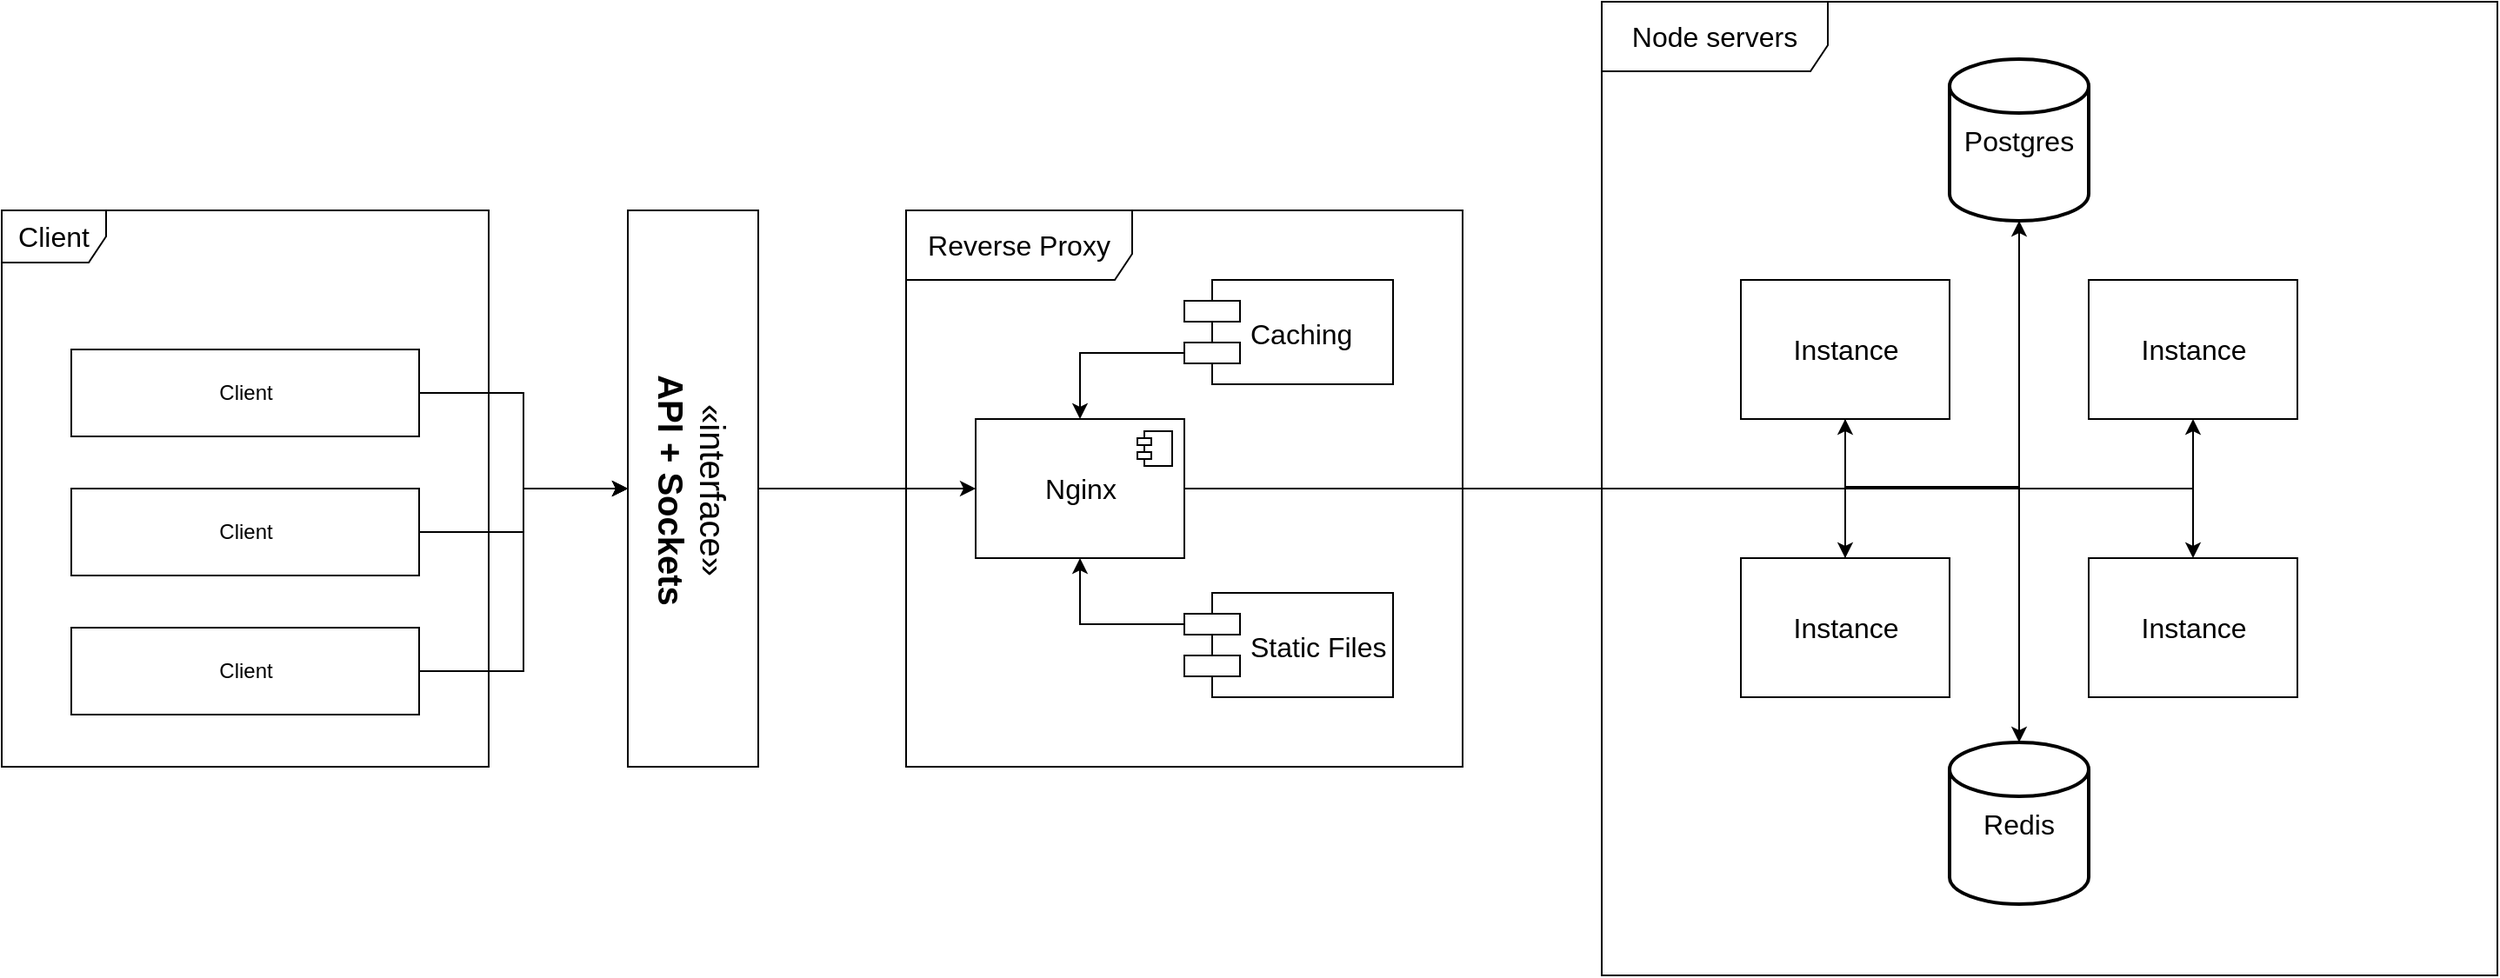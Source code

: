 <mxfile version="14.2.4" type="embed" pages="3">
    <diagram id="FpRIiDEECDcRLEZQdVeO" name="Architecture">
        <mxGraphModel dx="1903" dy="1267" grid="0" gridSize="10" guides="1" tooltips="1" connect="1" arrows="1" fold="1" page="0" pageScale="1" pageWidth="827" pageHeight="1169" math="0" shadow="0">
            <root>
                <mxCell id="0"/>
                <mxCell id="1" parent="0"/>
                <mxCell id="S8zKfCySsbHqaViME-LZ-1" value="Client" style="shape=umlFrame;whiteSpace=wrap;html=1;fontSize=16;" parent="1" vertex="1">
                    <mxGeometry x="40" y="200" width="280" height="320" as="geometry"/>
                </mxCell>
                <mxCell id="S8zKfCySsbHqaViME-LZ-7" style="edgeStyle=orthogonalEdgeStyle;rounded=0;orthogonalLoop=1;jettySize=auto;html=1;fontSize=16;" parent="1" source="S8zKfCySsbHqaViME-LZ-2" target="S8zKfCySsbHqaViME-LZ-6" edge="1">
                    <mxGeometry relative="1" as="geometry"/>
                </mxCell>
                <mxCell id="S8zKfCySsbHqaViME-LZ-2" value="Client" style="html=1;" parent="1" vertex="1">
                    <mxGeometry x="80" y="280" width="200" height="50" as="geometry"/>
                </mxCell>
                <mxCell id="S8zKfCySsbHqaViME-LZ-8" style="edgeStyle=orthogonalEdgeStyle;rounded=0;orthogonalLoop=1;jettySize=auto;html=1;fontSize=16;" parent="1" source="S8zKfCySsbHqaViME-LZ-3" target="S8zKfCySsbHqaViME-LZ-6" edge="1">
                    <mxGeometry relative="1" as="geometry"/>
                </mxCell>
                <mxCell id="S8zKfCySsbHqaViME-LZ-3" value="Client" style="html=1;" parent="1" vertex="1">
                    <mxGeometry x="80" y="360" width="200" height="50" as="geometry"/>
                </mxCell>
                <mxCell id="S8zKfCySsbHqaViME-LZ-9" style="edgeStyle=orthogonalEdgeStyle;rounded=0;orthogonalLoop=1;jettySize=auto;html=1;fontSize=16;" parent="1" source="S8zKfCySsbHqaViME-LZ-4" target="S8zKfCySsbHqaViME-LZ-6" edge="1">
                    <mxGeometry relative="1" as="geometry"/>
                </mxCell>
                <mxCell id="S8zKfCySsbHqaViME-LZ-4" value="Client" style="html=1;" parent="1" vertex="1">
                    <mxGeometry x="80" y="440" width="200" height="50" as="geometry"/>
                </mxCell>
                <mxCell id="S8zKfCySsbHqaViME-LZ-5" value="Reverse Proxy" style="shape=umlFrame;whiteSpace=wrap;html=1;fontSize=16;width=130;height=40;" parent="1" vertex="1">
                    <mxGeometry x="560" y="200" width="320" height="320" as="geometry"/>
                </mxCell>
                <mxCell id="S8zKfCySsbHqaViME-LZ-16" style="edgeStyle=orthogonalEdgeStyle;rounded=0;orthogonalLoop=1;jettySize=auto;html=1;entryX=0;entryY=0.5;entryDx=0;entryDy=0;fontSize=16;" parent="1" source="S8zKfCySsbHqaViME-LZ-6" target="S8zKfCySsbHqaViME-LZ-10" edge="1">
                    <mxGeometry relative="1" as="geometry"/>
                </mxCell>
                <mxCell id="S8zKfCySsbHqaViME-LZ-6" value="«interface»&lt;br style=&quot;font-size: 20px&quot;&gt;&lt;b style=&quot;font-size: 20px&quot;&gt;API + Sockets&lt;br&gt;&lt;/b&gt;" style="html=1;rotation=90;fontSize=20;" parent="1" vertex="1">
                    <mxGeometry x="277.5" y="322.5" width="320" height="75" as="geometry"/>
                </mxCell>
                <mxCell id="S8zKfCySsbHqaViME-LZ-24" style="edgeStyle=orthogonalEdgeStyle;rounded=0;orthogonalLoop=1;jettySize=auto;html=1;entryX=0.5;entryY=1;entryDx=0;entryDy=0;fontSize=16;" parent="1" source="S8zKfCySsbHqaViME-LZ-10" target="S8zKfCySsbHqaViME-LZ-18" edge="1">
                    <mxGeometry relative="1" as="geometry"/>
                </mxCell>
                <mxCell id="S8zKfCySsbHqaViME-LZ-25" style="edgeStyle=orthogonalEdgeStyle;rounded=0;orthogonalLoop=1;jettySize=auto;html=1;entryX=0.5;entryY=1;entryDx=0;entryDy=0;fontSize=16;" parent="1" source="S8zKfCySsbHqaViME-LZ-10" target="S8zKfCySsbHqaViME-LZ-19" edge="1">
                    <mxGeometry relative="1" as="geometry"/>
                </mxCell>
                <mxCell id="S8zKfCySsbHqaViME-LZ-26" style="edgeStyle=orthogonalEdgeStyle;rounded=0;orthogonalLoop=1;jettySize=auto;html=1;entryX=0.5;entryY=0;entryDx=0;entryDy=0;fontSize=16;" parent="1" source="S8zKfCySsbHqaViME-LZ-10" target="S8zKfCySsbHqaViME-LZ-22" edge="1">
                    <mxGeometry relative="1" as="geometry">
                        <Array as="points">
                            <mxPoint x="1100" y="360"/>
                        </Array>
                    </mxGeometry>
                </mxCell>
                <mxCell id="S8zKfCySsbHqaViME-LZ-27" style="edgeStyle=orthogonalEdgeStyle;rounded=0;orthogonalLoop=1;jettySize=auto;html=1;entryX=0.5;entryY=0;entryDx=0;entryDy=0;fontSize=16;" parent="1" source="S8zKfCySsbHqaViME-LZ-10" target="S8zKfCySsbHqaViME-LZ-23" edge="1">
                    <mxGeometry relative="1" as="geometry"/>
                </mxCell>
                <mxCell id="S8zKfCySsbHqaViME-LZ-10" value="Nginx" style="html=1;fontSize=16;" parent="1" vertex="1">
                    <mxGeometry x="600" y="320" width="120" height="80" as="geometry"/>
                </mxCell>
                <mxCell id="S8zKfCySsbHqaViME-LZ-11" value="" style="shape=component;jettyWidth=8;jettyHeight=4;" parent="S8zKfCySsbHqaViME-LZ-10" vertex="1">
                    <mxGeometry x="1" width="20" height="20" relative="1" as="geometry">
                        <mxPoint x="-27" y="7" as="offset"/>
                    </mxGeometry>
                </mxCell>
                <mxCell id="S8zKfCySsbHqaViME-LZ-13" style="edgeStyle=orthogonalEdgeStyle;rounded=0;orthogonalLoop=1;jettySize=auto;html=1;fontSize=16;exitX=0;exitY=0.7;exitDx=0;exitDy=0;" parent="1" source="S8zKfCySsbHqaViME-LZ-12" target="S8zKfCySsbHqaViME-LZ-10" edge="1">
                    <mxGeometry relative="1" as="geometry"/>
                </mxCell>
                <mxCell id="S8zKfCySsbHqaViME-LZ-12" value="Caching" style="shape=component;align=left;spacingLeft=36;fontSize=16;" parent="1" vertex="1">
                    <mxGeometry x="720" y="240" width="120" height="60" as="geometry"/>
                </mxCell>
                <mxCell id="S8zKfCySsbHqaViME-LZ-15" style="edgeStyle=orthogonalEdgeStyle;rounded=0;orthogonalLoop=1;jettySize=auto;html=1;exitX=0;exitY=0.3;exitDx=0;exitDy=0;entryX=0.5;entryY=1;entryDx=0;entryDy=0;fontSize=16;" parent="1" source="S8zKfCySsbHqaViME-LZ-14" target="S8zKfCySsbHqaViME-LZ-10" edge="1">
                    <mxGeometry relative="1" as="geometry"/>
                </mxCell>
                <mxCell id="S8zKfCySsbHqaViME-LZ-14" value="Static Files" style="shape=component;align=left;spacingLeft=36;fontSize=16;" parent="1" vertex="1">
                    <mxGeometry x="720" y="420" width="120" height="60" as="geometry"/>
                </mxCell>
                <mxCell id="S8zKfCySsbHqaViME-LZ-17" value="Node servers" style="shape=umlFrame;whiteSpace=wrap;html=1;fontSize=16;width=130;height=40;" parent="1" vertex="1">
                    <mxGeometry x="960" y="80" width="515" height="560" as="geometry"/>
                </mxCell>
                <mxCell id="S8zKfCySsbHqaViME-LZ-35" style="edgeStyle=orthogonalEdgeStyle;rounded=0;orthogonalLoop=1;jettySize=auto;html=1;fontSize=16;entryX=0.5;entryY=1;entryDx=0;entryDy=0;entryPerimeter=0;" parent="1" source="S8zKfCySsbHqaViME-LZ-18" target="S8zKfCySsbHqaViME-LZ-36" edge="1">
                    <mxGeometry relative="1" as="geometry">
                        <Array as="points">
                            <mxPoint x="1100" y="360"/>
                            <mxPoint x="1200" y="360"/>
                        </Array>
                        <mxPoint x="1259" y="-19" as="targetPoint"/>
                    </mxGeometry>
                </mxCell>
                <mxCell id="S8zKfCySsbHqaViME-LZ-18" value="Instance" style="html=1;fontSize=16;" parent="1" vertex="1">
                    <mxGeometry x="1040" y="240" width="120" height="80" as="geometry"/>
                </mxCell>
                <mxCell id="S8zKfCySsbHqaViME-LZ-19" value="Instance" style="html=1;fontSize=16;" parent="1" vertex="1">
                    <mxGeometry x="1240" y="240" width="120" height="80" as="geometry"/>
                </mxCell>
                <mxCell id="3" style="edgeStyle=orthogonalEdgeStyle;rounded=0;orthogonalLoop=1;jettySize=auto;html=1;entryX=0.5;entryY=0;entryDx=0;entryDy=0;entryPerimeter=0;" edge="1" parent="1" source="S8zKfCySsbHqaViME-LZ-22" target="2">
                    <mxGeometry relative="1" as="geometry">
                        <Array as="points">
                            <mxPoint x="1100" y="359"/>
                            <mxPoint x="1200" y="359"/>
                        </Array>
                    </mxGeometry>
                </mxCell>
                <mxCell id="S8zKfCySsbHqaViME-LZ-22" value="Instance" style="html=1;fontSize=16;" parent="1" vertex="1">
                    <mxGeometry x="1040" y="400" width="120" height="80" as="geometry"/>
                </mxCell>
                <mxCell id="S8zKfCySsbHqaViME-LZ-23" value="Instance" style="html=1;fontSize=16;" parent="1" vertex="1">
                    <mxGeometry x="1240" y="400" width="120" height="80" as="geometry"/>
                </mxCell>
                <mxCell id="S8zKfCySsbHqaViME-LZ-36" value="Postgres" style="strokeWidth=2;html=1;shape=mxgraph.flowchart.database;whiteSpace=wrap;fontSize=16;" parent="1" vertex="1">
                    <mxGeometry x="1160" y="113" width="80" height="93" as="geometry"/>
                </mxCell>
                <mxCell id="2" value="Redis" style="strokeWidth=2;html=1;shape=mxgraph.flowchart.database;whiteSpace=wrap;fontSize=16;" vertex="1" parent="1">
                    <mxGeometry x="1160" y="506" width="80" height="93" as="geometry"/>
                </mxCell>
            </root>
        </mxGraphModel>
    </diagram>
    <diagram id="If2H-j3Mdj8tPfNjQshV" name="Database">
        <mxGraphModel dx="1903" dy="867" grid="0" gridSize="10" guides="1" tooltips="1" connect="1" arrows="1" fold="1" page="0" pageScale="1" pageWidth="850" pageHeight="1100" math="0" shadow="0">
            <root>
                <mxCell id="joOgtS3WFtuBVL9yGw7h-0"/>
                <mxCell id="joOgtS3WFtuBVL9yGw7h-1" parent="joOgtS3WFtuBVL9yGw7h-0"/>
                <mxCell id="NfG-eFQ_2yHDvmmr9YSc-4" value="users" style="swimlane;fontStyle=0;childLayout=stackLayout;horizontal=1;startSize=26;fillColor=#e0e0e0;horizontalStack=0;resizeParent=1;resizeParentMax=0;resizeLast=0;collapsible=1;marginBottom=0;swimlaneFillColor=#ffffff;align=center;fontSize=14;" parent="joOgtS3WFtuBVL9yGw7h-1" vertex="1">
                    <mxGeometry x="881" y="707" width="160" height="238" as="geometry"/>
                </mxCell>
                <mxCell id="NfG-eFQ_2yHDvmmr9YSc-5" value="_id: ObjectId" style="shape=partialRectangle;top=0;left=0;right=0;bottom=1;align=left;verticalAlign=middle;fillColor=none;spacingLeft=34;spacingRight=4;overflow=hidden;rotatable=0;points=[[0,0.5],[1,0.5]];portConstraint=eastwest;dropTarget=0;fontStyle=5;fontSize=12;" parent="NfG-eFQ_2yHDvmmr9YSc-4" vertex="1">
                    <mxGeometry y="26" width="160" height="30" as="geometry"/>
                </mxCell>
                <mxCell id="NfG-eFQ_2yHDvmmr9YSc-6" value="PK" style="shape=partialRectangle;top=0;left=0;bottom=0;fillColor=none;align=left;verticalAlign=middle;spacingLeft=4;spacingRight=4;overflow=hidden;rotatable=0;points=[];portConstraint=eastwest;part=1;fontSize=12;" parent="NfG-eFQ_2yHDvmmr9YSc-5" vertex="1" connectable="0">
                    <mxGeometry width="30" height="30" as="geometry"/>
                </mxCell>
                <mxCell id="NfG-eFQ_2yHDvmmr9YSc-7" value="name: String" style="shape=partialRectangle;top=0;left=0;right=0;bottom=0;align=left;verticalAlign=top;fillColor=none;spacingLeft=34;spacingRight=4;overflow=hidden;rotatable=0;points=[[0,0.5],[1,0.5]];portConstraint=eastwest;dropTarget=0;fontSize=12;" parent="NfG-eFQ_2yHDvmmr9YSc-4" vertex="1">
                    <mxGeometry y="56" width="160" height="26" as="geometry"/>
                </mxCell>
                <mxCell id="NfG-eFQ_2yHDvmmr9YSc-8" value="" style="shape=partialRectangle;top=0;left=0;bottom=0;fillColor=none;align=left;verticalAlign=top;spacingLeft=4;spacingRight=4;overflow=hidden;rotatable=0;points=[];portConstraint=eastwest;part=1;fontSize=12;" parent="NfG-eFQ_2yHDvmmr9YSc-7" vertex="1" connectable="0">
                    <mxGeometry width="30" height="26" as="geometry"/>
                </mxCell>
                <mxCell id="NfG-eFQ_2yHDvmmr9YSc-9" value="phone: String" style="shape=partialRectangle;top=0;left=0;right=0;bottom=0;align=left;verticalAlign=top;fillColor=none;spacingLeft=34;spacingRight=4;overflow=hidden;rotatable=0;points=[[0,0.5],[1,0.5]];portConstraint=eastwest;dropTarget=0;fontSize=12;" parent="NfG-eFQ_2yHDvmmr9YSc-4" vertex="1">
                    <mxGeometry y="82" width="160" height="26" as="geometry"/>
                </mxCell>
                <mxCell id="NfG-eFQ_2yHDvmmr9YSc-10" value="" style="shape=partialRectangle;top=0;left=0;bottom=0;fillColor=none;align=left;verticalAlign=top;spacingLeft=4;spacingRight=4;overflow=hidden;rotatable=0;points=[];portConstraint=eastwest;part=1;fontSize=12;" parent="NfG-eFQ_2yHDvmmr9YSc-9" vertex="1" connectable="0">
                    <mxGeometry width="30" height="26" as="geometry"/>
                </mxCell>
                <mxCell id="NfG-eFQ_2yHDvmmr9YSc-11" value="password: String" style="shape=partialRectangle;top=0;left=0;right=0;bottom=0;align=left;verticalAlign=top;fillColor=none;spacingLeft=34;spacingRight=4;overflow=hidden;rotatable=0;points=[[0,0.5],[1,0.5]];portConstraint=eastwest;dropTarget=0;fontSize=12;" parent="NfG-eFQ_2yHDvmmr9YSc-4" vertex="1">
                    <mxGeometry y="108" width="160" height="26" as="geometry"/>
                </mxCell>
                <mxCell id="NfG-eFQ_2yHDvmmr9YSc-12" value="" style="shape=partialRectangle;top=0;left=0;bottom=0;fillColor=none;align=left;verticalAlign=top;spacingLeft=4;spacingRight=4;overflow=hidden;rotatable=0;points=[];portConstraint=eastwest;part=1;fontSize=12;" parent="NfG-eFQ_2yHDvmmr9YSc-11" vertex="1" connectable="0">
                    <mxGeometry width="30" height="26" as="geometry"/>
                </mxCell>
                <mxCell id="zKr9xoiBs0hEdEOTWNqm-29" value="registrationDate: Date" style="shape=partialRectangle;top=0;left=0;right=0;bottom=0;align=left;verticalAlign=top;fillColor=none;spacingLeft=34;spacingRight=4;overflow=hidden;rotatable=0;points=[[0,0.5],[1,0.5]];portConstraint=eastwest;dropTarget=0;fontSize=12;" parent="NfG-eFQ_2yHDvmmr9YSc-4" vertex="1">
                    <mxGeometry y="134" width="160" height="26" as="geometry"/>
                </mxCell>
                <mxCell id="zKr9xoiBs0hEdEOTWNqm-30" value="" style="shape=partialRectangle;top=0;left=0;bottom=0;fillColor=none;align=left;verticalAlign=top;spacingLeft=4;spacingRight=4;overflow=hidden;rotatable=0;points=[];portConstraint=eastwest;part=1;fontSize=12;" parent="zKr9xoiBs0hEdEOTWNqm-29" vertex="1" connectable="0">
                    <mxGeometry width="30" height="26" as="geometry"/>
                </mxCell>
                <mxCell id="NfG-eFQ_2yHDvmmr9YSc-13" value="address: Address" style="shape=partialRectangle;top=0;left=0;right=0;bottom=0;align=left;verticalAlign=top;fillColor=none;spacingLeft=34;spacingRight=4;overflow=hidden;rotatable=0;points=[[0,0.5],[1,0.5]];portConstraint=eastwest;dropTarget=0;fontSize=12;" parent="NfG-eFQ_2yHDvmmr9YSc-4" vertex="1">
                    <mxGeometry y="160" width="160" height="26" as="geometry"/>
                </mxCell>
                <mxCell id="NfG-eFQ_2yHDvmmr9YSc-14" value="" style="shape=partialRectangle;top=0;left=0;bottom=0;fillColor=none;align=left;verticalAlign=top;spacingLeft=4;spacingRight=4;overflow=hidden;rotatable=0;points=[];portConstraint=eastwest;part=1;fontSize=12;" parent="NfG-eFQ_2yHDvmmr9YSc-13" vertex="1" connectable="0">
                    <mxGeometry width="30" height="26" as="geometry"/>
                </mxCell>
                <mxCell id="zKr9xoiBs0hEdEOTWNqm-0" value="cards: Card[]" style="shape=partialRectangle;top=0;left=0;right=0;bottom=0;align=left;verticalAlign=top;fillColor=none;spacingLeft=34;spacingRight=4;overflow=hidden;rotatable=0;points=[[0,0.5],[1,0.5]];portConstraint=eastwest;dropTarget=0;fontSize=12;" parent="NfG-eFQ_2yHDvmmr9YSc-4" vertex="1">
                    <mxGeometry y="186" width="160" height="26" as="geometry"/>
                </mxCell>
                <mxCell id="zKr9xoiBs0hEdEOTWNqm-1" value="" style="shape=partialRectangle;top=0;left=0;bottom=0;fillColor=none;align=left;verticalAlign=top;spacingLeft=4;spacingRight=4;overflow=hidden;rotatable=0;points=[];portConstraint=eastwest;part=1;fontSize=12;" parent="zKr9xoiBs0hEdEOTWNqm-0" vertex="1" connectable="0">
                    <mxGeometry width="30" height="26" as="geometry"/>
                </mxCell>
                <mxCell id="_qfjxOgwc6HihHJ0uNio-30" value="status: Enum" style="shape=partialRectangle;top=0;left=0;right=0;bottom=0;align=left;verticalAlign=top;fillColor=none;spacingLeft=34;spacingRight=4;overflow=hidden;rotatable=0;points=[[0,0.5],[1,0.5]];portConstraint=eastwest;dropTarget=0;fontSize=12;" parent="NfG-eFQ_2yHDvmmr9YSc-4" vertex="1">
                    <mxGeometry y="212" width="160" height="26" as="geometry"/>
                </mxCell>
                <mxCell id="_qfjxOgwc6HihHJ0uNio-31" value="" style="shape=partialRectangle;top=0;left=0;bottom=0;fillColor=none;align=left;verticalAlign=top;spacingLeft=4;spacingRight=4;overflow=hidden;rotatable=0;points=[];portConstraint=eastwest;part=1;fontSize=12;" parent="_qfjxOgwc6HihHJ0uNio-30" vertex="1" connectable="0">
                    <mxGeometry width="30" height="26" as="geometry"/>
                </mxCell>
                <mxCell id="NfG-eFQ_2yHDvmmr9YSc-39" value="services" style="swimlane;fontStyle=0;childLayout=stackLayout;horizontal=1;startSize=26;fillColor=#e0e0e0;horizontalStack=0;resizeParent=1;resizeParentMax=0;resizeLast=0;collapsible=1;marginBottom=0;swimlaneFillColor=#ffffff;align=center;fontSize=14;" parent="joOgtS3WFtuBVL9yGw7h-1" vertex="1">
                    <mxGeometry x="316" y="707" width="170" height="316" as="geometry"/>
                </mxCell>
                <mxCell id="NfG-eFQ_2yHDvmmr9YSc-40" value="_id: ObjectId" style="shape=partialRectangle;top=0;left=0;right=0;bottom=1;align=left;verticalAlign=middle;fillColor=none;spacingLeft=34;spacingRight=4;overflow=hidden;rotatable=0;points=[[0,0.5],[1,0.5]];portConstraint=eastwest;dropTarget=0;fontStyle=5;fontSize=12;" parent="NfG-eFQ_2yHDvmmr9YSc-39" vertex="1">
                    <mxGeometry y="26" width="170" height="30" as="geometry"/>
                </mxCell>
                <mxCell id="NfG-eFQ_2yHDvmmr9YSc-41" value="PK" style="shape=partialRectangle;top=0;left=0;bottom=0;fillColor=none;align=left;verticalAlign=middle;spacingLeft=4;spacingRight=4;overflow=hidden;rotatable=0;points=[];portConstraint=eastwest;part=1;fontSize=12;" parent="NfG-eFQ_2yHDvmmr9YSc-40" vertex="1" connectable="0">
                    <mxGeometry width="30" height="30" as="geometry"/>
                </mxCell>
                <mxCell id="NfG-eFQ_2yHDvmmr9YSc-42" value="name: String" style="shape=partialRectangle;top=0;left=0;right=0;bottom=0;align=left;verticalAlign=top;fillColor=none;spacingLeft=34;spacingRight=4;overflow=hidden;rotatable=0;points=[[0,0.5],[1,0.5]];portConstraint=eastwest;dropTarget=0;fontSize=12;" parent="NfG-eFQ_2yHDvmmr9YSc-39" vertex="1">
                    <mxGeometry y="56" width="170" height="26" as="geometry"/>
                </mxCell>
                <mxCell id="NfG-eFQ_2yHDvmmr9YSc-43" value="" style="shape=partialRectangle;top=0;left=0;bottom=0;fillColor=none;align=left;verticalAlign=top;spacingLeft=4;spacingRight=4;overflow=hidden;rotatable=0;points=[];portConstraint=eastwest;part=1;fontSize=12;" parent="NfG-eFQ_2yHDvmmr9YSc-42" vertex="1" connectable="0">
                    <mxGeometry width="30" height="26" as="geometry"/>
                </mxCell>
                <mxCell id="NfG-eFQ_2yHDvmmr9YSc-44" value="phone: String" style="shape=partialRectangle;top=0;left=0;right=0;bottom=0;align=left;verticalAlign=top;fillColor=none;spacingLeft=34;spacingRight=4;overflow=hidden;rotatable=0;points=[[0,0.5],[1,0.5]];portConstraint=eastwest;dropTarget=0;fontSize=12;" parent="NfG-eFQ_2yHDvmmr9YSc-39" vertex="1">
                    <mxGeometry y="82" width="170" height="26" as="geometry"/>
                </mxCell>
                <mxCell id="NfG-eFQ_2yHDvmmr9YSc-45" value="" style="shape=partialRectangle;top=0;left=0;bottom=0;fillColor=none;align=left;verticalAlign=top;spacingLeft=4;spacingRight=4;overflow=hidden;rotatable=0;points=[];portConstraint=eastwest;part=1;fontSize=12;" parent="NfG-eFQ_2yHDvmmr9YSc-44" vertex="1" connectable="0">
                    <mxGeometry width="30" height="26" as="geometry"/>
                </mxCell>
                <mxCell id="NfG-eFQ_2yHDvmmr9YSc-46" value="password: String" style="shape=partialRectangle;top=0;left=0;right=0;bottom=0;align=left;verticalAlign=top;fillColor=none;spacingLeft=34;spacingRight=4;overflow=hidden;rotatable=0;points=[[0,0.5],[1,0.5]];portConstraint=eastwest;dropTarget=0;fontSize=12;" parent="NfG-eFQ_2yHDvmmr9YSc-39" vertex="1">
                    <mxGeometry y="108" width="170" height="26" as="geometry"/>
                </mxCell>
                <mxCell id="NfG-eFQ_2yHDvmmr9YSc-47" value="" style="shape=partialRectangle;top=0;left=0;bottom=0;fillColor=none;align=left;verticalAlign=top;spacingLeft=4;spacingRight=4;overflow=hidden;rotatable=0;points=[];portConstraint=eastwest;part=1;fontSize=12;" parent="NfG-eFQ_2yHDvmmr9YSc-46" vertex="1" connectable="0">
                    <mxGeometry width="30" height="26" as="geometry"/>
                </mxCell>
                <mxCell id="NfG-eFQ_2yHDvmmr9YSc-107" value="images: Doc" style="shape=partialRectangle;top=0;left=0;right=0;bottom=0;align=left;verticalAlign=top;fillColor=none;spacingLeft=34;spacingRight=4;overflow=hidden;rotatable=0;points=[[0,0.5],[1,0.5]];portConstraint=eastwest;dropTarget=0;fontSize=12;" parent="NfG-eFQ_2yHDvmmr9YSc-39" vertex="1">
                    <mxGeometry y="134" width="170" height="26" as="geometry"/>
                </mxCell>
                <mxCell id="NfG-eFQ_2yHDvmmr9YSc-108" value="" style="shape=partialRectangle;top=0;left=0;bottom=0;fillColor=none;align=left;verticalAlign=top;spacingLeft=4;spacingRight=4;overflow=hidden;rotatable=0;points=[];portConstraint=eastwest;part=1;fontSize=12;" parent="NfG-eFQ_2yHDvmmr9YSc-107" vertex="1" connectable="0">
                    <mxGeometry width="30" height="26" as="geometry"/>
                </mxCell>
                <mxCell id="NfG-eFQ_2yHDvmmr9YSc-60" value="workTime: TimeInterval" style="shape=partialRectangle;top=0;left=0;right=0;bottom=0;align=left;verticalAlign=top;fillColor=none;spacingLeft=34;spacingRight=4;overflow=hidden;rotatable=0;points=[[0,0.5],[1,0.5]];portConstraint=eastwest;dropTarget=0;fontSize=12;" parent="NfG-eFQ_2yHDvmmr9YSc-39" vertex="1">
                    <mxGeometry y="160" width="170" height="26" as="geometry"/>
                </mxCell>
                <mxCell id="NfG-eFQ_2yHDvmmr9YSc-61" value="" style="shape=partialRectangle;top=0;left=0;bottom=0;fillColor=none;align=left;verticalAlign=top;spacingLeft=4;spacingRight=4;overflow=hidden;rotatable=0;points=[];portConstraint=eastwest;part=1;fontSize=12;" parent="NfG-eFQ_2yHDvmmr9YSc-60" vertex="1" connectable="0">
                    <mxGeometry width="30" height="26" as="geometry"/>
                </mxCell>
                <mxCell id="zKr9xoiBs0hEdEOTWNqm-31" value="registrationDate: Date" style="shape=partialRectangle;top=0;left=0;right=0;bottom=0;align=left;verticalAlign=top;fillColor=none;spacingLeft=34;spacingRight=4;overflow=hidden;rotatable=0;points=[[0,0.5],[1,0.5]];portConstraint=eastwest;dropTarget=0;fontSize=12;" parent="NfG-eFQ_2yHDvmmr9YSc-39" vertex="1">
                    <mxGeometry y="186" width="170" height="26" as="geometry"/>
                </mxCell>
                <mxCell id="zKr9xoiBs0hEdEOTWNqm-32" value="" style="shape=partialRectangle;top=0;left=0;bottom=0;fillColor=none;align=left;verticalAlign=top;spacingLeft=4;spacingRight=4;overflow=hidden;rotatable=0;points=[];portConstraint=eastwest;part=1;fontSize=12;" parent="zKr9xoiBs0hEdEOTWNqm-31" vertex="1" connectable="0">
                    <mxGeometry width="30" height="26" as="geometry"/>
                </mxCell>
                <mxCell id="NfG-eFQ_2yHDvmmr9YSc-48" value="address: Address" style="shape=partialRectangle;top=0;left=0;right=0;bottom=0;align=left;verticalAlign=top;fillColor=none;spacingLeft=34;spacingRight=4;overflow=hidden;rotatable=0;points=[[0,0.5],[1,0.5]];portConstraint=eastwest;dropTarget=0;fontSize=12;" parent="NfG-eFQ_2yHDvmmr9YSc-39" vertex="1">
                    <mxGeometry y="212" width="170" height="26" as="geometry"/>
                </mxCell>
                <mxCell id="NfG-eFQ_2yHDvmmr9YSc-49" value="" style="shape=partialRectangle;top=0;left=0;bottom=0;fillColor=none;align=left;verticalAlign=top;spacingLeft=4;spacingRight=4;overflow=hidden;rotatable=0;points=[];portConstraint=eastwest;part=1;fontSize=12;" parent="NfG-eFQ_2yHDvmmr9YSc-48" vertex="1" connectable="0">
                    <mxGeometry width="30" height="26" as="geometry"/>
                </mxCell>
                <mxCell id="NfG-eFQ_2yHDvmmr9YSc-100" value="type: Enum" style="shape=partialRectangle;top=0;left=0;right=0;bottom=0;align=left;verticalAlign=top;fillColor=none;spacingLeft=34;spacingRight=4;overflow=hidden;rotatable=0;points=[[0,0.5],[1,0.5]];portConstraint=eastwest;dropTarget=0;fontSize=12;" parent="NfG-eFQ_2yHDvmmr9YSc-39" vertex="1">
                    <mxGeometry y="238" width="170" height="26" as="geometry"/>
                </mxCell>
                <mxCell id="NfG-eFQ_2yHDvmmr9YSc-101" value="" style="shape=partialRectangle;top=0;left=0;bottom=0;fillColor=none;align=left;verticalAlign=top;spacingLeft=4;spacingRight=4;overflow=hidden;rotatable=0;points=[];portConstraint=eastwest;part=1;fontSize=12;" parent="NfG-eFQ_2yHDvmmr9YSc-100" vertex="1" connectable="0">
                    <mxGeometry width="30" height="26" as="geometry"/>
                </mxCell>
                <mxCell id="_qfjxOgwc6HihHJ0uNio-38" value="status: Enum" style="shape=partialRectangle;top=0;left=0;right=0;bottom=0;align=left;verticalAlign=top;fillColor=none;spacingLeft=34;spacingRight=4;overflow=hidden;rotatable=0;points=[[0,0.5],[1,0.5]];portConstraint=eastwest;dropTarget=0;fontSize=12;" parent="NfG-eFQ_2yHDvmmr9YSc-39" vertex="1">
                    <mxGeometry y="264" width="170" height="26" as="geometry"/>
                </mxCell>
                <mxCell id="_qfjxOgwc6HihHJ0uNio-39" value="" style="shape=partialRectangle;top=0;left=0;bottom=0;fillColor=none;align=left;verticalAlign=top;spacingLeft=4;spacingRight=4;overflow=hidden;rotatable=0;points=[];portConstraint=eastwest;part=1;fontSize=12;" parent="_qfjxOgwc6HihHJ0uNio-38" vertex="1" connectable="0">
                    <mxGeometry width="30" height="26" as="geometry"/>
                </mxCell>
                <mxCell id="NfG-eFQ_2yHDvmmr9YSc-76" value="categories: Doc[]" style="shape=partialRectangle;top=0;left=0;right=0;bottom=0;align=left;verticalAlign=top;fillColor=none;spacingLeft=34;spacingRight=4;overflow=hidden;rotatable=0;points=[[0,0.5],[1,0.5]];portConstraint=eastwest;dropTarget=0;fontSize=12;" parent="NfG-eFQ_2yHDvmmr9YSc-39" vertex="1">
                    <mxGeometry y="290" width="170" height="26" as="geometry"/>
                </mxCell>
                <mxCell id="NfG-eFQ_2yHDvmmr9YSc-77" value="" style="shape=partialRectangle;top=0;left=0;bottom=0;fillColor=none;align=left;verticalAlign=top;spacingLeft=4;spacingRight=4;overflow=hidden;rotatable=0;points=[];portConstraint=eastwest;part=1;fontSize=12;" parent="NfG-eFQ_2yHDvmmr9YSc-76" vertex="1" connectable="0">
                    <mxGeometry width="30" height="26" as="geometry"/>
                </mxCell>
                <mxCell id="NfG-eFQ_2yHDvmmr9YSc-71" value="ServiceType" style="swimlane;fontStyle=0;childLayout=stackLayout;horizontal=1;startSize=22;fillColor=none;horizontalStack=0;resizeParent=1;resizeParentMax=0;resizeLast=0;collapsible=1;marginBottom=0;swimlaneFillColor=#ffffff;align=center;fontSize=14;" parent="joOgtS3WFtuBVL9yGw7h-1" vertex="1">
                    <mxGeometry x="134" y="835" width="140" height="74" as="geometry">
                        <mxRectangle x="2075" y="613" width="61" height="22" as="alternateBounds"/>
                    </mxGeometry>
                </mxCell>
                <mxCell id="NfG-eFQ_2yHDvmmr9YSc-72" value="SHOP" style="text;strokeColor=none;fillColor=none;spacingLeft=4;spacingRight=4;overflow=hidden;rotatable=0;points=[[0,0.5],[1,0.5]];portConstraint=eastwest;fontSize=12;" parent="NfG-eFQ_2yHDvmmr9YSc-71" vertex="1">
                    <mxGeometry y="22" width="140" height="26" as="geometry"/>
                </mxCell>
                <mxCell id="NfG-eFQ_2yHDvmmr9YSc-73" value="PHARMACY" style="text;strokeColor=none;fillColor=none;spacingLeft=4;spacingRight=4;overflow=hidden;rotatable=0;points=[[0,0.5],[1,0.5]];portConstraint=eastwest;fontSize=12;" parent="NfG-eFQ_2yHDvmmr9YSc-71" vertex="1">
                    <mxGeometry y="48" width="140" height="26" as="geometry"/>
                </mxCell>
                <mxCell id="NfG-eFQ_2yHDvmmr9YSc-78" value="type: Address" style="swimlane;fontStyle=0;childLayout=stackLayout;horizontal=1;startSize=26;fillColor=#e0e0e0;horizontalStack=0;resizeParent=1;resizeParentMax=0;resizeLast=0;collapsible=1;marginBottom=0;swimlaneFillColor=#ffffff;align=center;fontSize=14;" parent="joOgtS3WFtuBVL9yGw7h-1" vertex="1">
                    <mxGeometry x="1140" y="924" width="160" height="156" as="geometry"/>
                </mxCell>
                <mxCell id="NfG-eFQ_2yHDvmmr9YSc-79" value="name: String" style="text;strokeColor=none;fillColor=none;spacingLeft=4;spacingRight=4;overflow=hidden;rotatable=0;points=[[0,0.5],[1,0.5]];portConstraint=eastwest;fontSize=12;" parent="NfG-eFQ_2yHDvmmr9YSc-78" vertex="1">
                    <mxGeometry y="26" width="160" height="26" as="geometry"/>
                </mxCell>
                <mxCell id="NfG-eFQ_2yHDvmmr9YSc-80" value="cityCode: Number" style="text;strokeColor=none;fillColor=none;spacingLeft=4;spacingRight=4;overflow=hidden;rotatable=0;points=[[0,0.5],[1,0.5]];portConstraint=eastwest;fontSize=12;" parent="NfG-eFQ_2yHDvmmr9YSc-78" vertex="1">
                    <mxGeometry y="52" width="160" height="26" as="geometry"/>
                </mxCell>
                <mxCell id="NfG-eFQ_2yHDvmmr9YSc-81" value="coords: Coords" style="text;strokeColor=none;fillColor=none;spacingLeft=4;spacingRight=4;overflow=hidden;rotatable=0;points=[[0,0.5],[1,0.5]];portConstraint=eastwest;fontSize=12;" parent="NfG-eFQ_2yHDvmmr9YSc-78" vertex="1">
                    <mxGeometry y="78" width="160" height="26" as="geometry"/>
                </mxCell>
                <mxCell id="NfG-eFQ_2yHDvmmr9YSc-69" value="apartment?: Number" style="text;strokeColor=none;fillColor=none;spacingLeft=4;spacingRight=4;overflow=hidden;rotatable=0;points=[[0,0.5],[1,0.5]];portConstraint=eastwest;fontSize=12;" parent="NfG-eFQ_2yHDvmmr9YSc-78" vertex="1">
                    <mxGeometry y="104" width="160" height="26" as="geometry"/>
                </mxCell>
                <mxCell id="NfG-eFQ_2yHDvmmr9YSc-70" value="description?: String" style="text;strokeColor=none;fillColor=none;spacingLeft=4;spacingRight=4;overflow=hidden;rotatable=0;points=[[0,0.5],[1,0.5]];portConstraint=eastwest;fontSize=12;" parent="NfG-eFQ_2yHDvmmr9YSc-78" vertex="1">
                    <mxGeometry y="130" width="160" height="26" as="geometry"/>
                </mxCell>
                <mxCell id="NfG-eFQ_2yHDvmmr9YSc-88" value="type: TimeInterval" style="swimlane;fontStyle=0;childLayout=stackLayout;horizontal=1;startSize=26;fillColor=#e0e0e0;horizontalStack=0;resizeParent=1;resizeParentMax=0;resizeLast=0;collapsible=1;marginBottom=0;swimlaneFillColor=#ffffff;align=center;fontSize=14;" parent="joOgtS3WFtuBVL9yGw7h-1" vertex="1">
                    <mxGeometry x="1140" y="818" width="160" height="78" as="geometry"/>
                </mxCell>
                <mxCell id="NfG-eFQ_2yHDvmmr9YSc-89" value="start: Datetime" style="text;strokeColor=none;fillColor=none;spacingLeft=4;spacingRight=4;overflow=hidden;rotatable=0;points=[[0,0.5],[1,0.5]];portConstraint=eastwest;fontSize=12;" parent="NfG-eFQ_2yHDvmmr9YSc-88" vertex="1">
                    <mxGeometry y="26" width="160" height="26" as="geometry"/>
                </mxCell>
                <mxCell id="NfG-eFQ_2yHDvmmr9YSc-64" value="end: Datetime" style="text;strokeColor=none;fillColor=none;spacingLeft=4;spacingRight=4;overflow=hidden;rotatable=0;points=[[0,0.5],[1,0.5]];portConstraint=eastwest;fontSize=12;" parent="NfG-eFQ_2yHDvmmr9YSc-88" vertex="1">
                    <mxGeometry y="52" width="160" height="26" as="geometry"/>
                </mxCell>
                <mxCell id="NfG-eFQ_2yHDvmmr9YSc-94" value="type: Coords" style="swimlane;fontStyle=0;childLayout=stackLayout;horizontal=1;startSize=26;fillColor=#e0e0e0;horizontalStack=0;resizeParent=1;resizeParentMax=0;resizeLast=0;collapsible=1;marginBottom=0;swimlaneFillColor=#ffffff;align=center;fontSize=14;" parent="joOgtS3WFtuBVL9yGw7h-1" vertex="1">
                    <mxGeometry x="1140" y="707" width="160" height="78" as="geometry"/>
                </mxCell>
                <mxCell id="NfG-eFQ_2yHDvmmr9YSc-23" value="latitude: Double" style="text;strokeColor=none;fillColor=none;spacingLeft=4;spacingRight=4;overflow=hidden;rotatable=0;points=[[0,0.5],[1,0.5]];portConstraint=eastwest;fontSize=12;" parent="NfG-eFQ_2yHDvmmr9YSc-94" vertex="1">
                    <mxGeometry y="26" width="160" height="26" as="geometry"/>
                </mxCell>
                <mxCell id="NfG-eFQ_2yHDvmmr9YSc-24" value="longitude: Double" style="text;strokeColor=none;fillColor=none;spacingLeft=4;spacingRight=4;overflow=hidden;rotatable=0;points=[[0,0.5],[1,0.5]];portConstraint=eastwest;fontSize=12;" parent="NfG-eFQ_2yHDvmmr9YSc-94" vertex="1">
                    <mxGeometry y="52" width="160" height="26" as="geometry"/>
                </mxCell>
                <mxCell id="NfG-eFQ_2yHDvmmr9YSc-102" style="edgeStyle=orthogonalEdgeStyle;rounded=0;orthogonalLoop=1;jettySize=auto;html=1;entryX=0.5;entryY=0;entryDx=0;entryDy=0;" parent="joOgtS3WFtuBVL9yGw7h-1" source="NfG-eFQ_2yHDvmmr9YSc-100" target="NfG-eFQ_2yHDvmmr9YSc-71" edge="1">
                    <mxGeometry relative="1" as="geometry">
                        <Array as="points">
                            <mxPoint x="293" y="958"/>
                            <mxPoint x="293" y="815"/>
                            <mxPoint x="204" y="815"/>
                        </Array>
                    </mxGeometry>
                </mxCell>
                <mxCell id="NfG-eFQ_2yHDvmmr9YSc-109" value="images" style="swimlane;fontStyle=0;childLayout=stackLayout;horizontal=1;startSize=22;fillColor=none;horizontalStack=0;resizeParent=1;resizeParentMax=0;resizeLast=0;collapsible=1;marginBottom=0;swimlaneFillColor=#ffffff;align=center;fontSize=14;" parent="joOgtS3WFtuBVL9yGw7h-1" vertex="1">
                    <mxGeometry x="134" y="725" width="140" height="74" as="geometry">
                        <mxRectangle x="2075" y="613" width="61" height="22" as="alternateBounds"/>
                    </mxGeometry>
                </mxCell>
                <mxCell id="NfG-eFQ_2yHDvmmr9YSc-110" value="background?: Image" style="text;strokeColor=none;fillColor=none;spacingLeft=4;spacingRight=4;overflow=hidden;rotatable=0;points=[[0,0.5],[1,0.5]];portConstraint=eastwest;fontSize=12;" parent="NfG-eFQ_2yHDvmmr9YSc-109" vertex="1">
                    <mxGeometry y="22" width="140" height="26" as="geometry"/>
                </mxCell>
                <mxCell id="NfG-eFQ_2yHDvmmr9YSc-111" value="gallery?: Image[]" style="text;strokeColor=none;fillColor=none;spacingLeft=4;spacingRight=4;overflow=hidden;rotatable=0;points=[[0,0.5],[1,0.5]];portConstraint=eastwest;fontSize=12;" parent="NfG-eFQ_2yHDvmmr9YSc-109" vertex="1">
                    <mxGeometry y="48" width="140" height="26" as="geometry"/>
                </mxCell>
                <mxCell id="NfG-eFQ_2yHDvmmr9YSc-112" style="edgeStyle=orthogonalEdgeStyle;rounded=0;orthogonalLoop=1;jettySize=auto;html=1;entryX=0.5;entryY=0;entryDx=0;entryDy=0;" parent="joOgtS3WFtuBVL9yGw7h-1" source="NfG-eFQ_2yHDvmmr9YSc-107" target="NfG-eFQ_2yHDvmmr9YSc-109" edge="1">
                    <mxGeometry relative="1" as="geometry">
                        <Array as="points">
                            <mxPoint x="300" y="854"/>
                            <mxPoint x="300" y="705"/>
                            <mxPoint x="204" y="705"/>
                        </Array>
                    </mxGeometry>
                </mxCell>
                <mxCell id="NfG-eFQ_2yHDvmmr9YSc-113" value="products" style="swimlane;fontStyle=0;childLayout=stackLayout;horizontal=1;startSize=26;fillColor=#e0e0e0;horizontalStack=0;resizeParent=1;resizeParentMax=0;resizeLast=0;collapsible=1;marginBottom=0;swimlaneFillColor=#ffffff;align=center;fontSize=14;" parent="joOgtS3WFtuBVL9yGw7h-1" vertex="1">
                    <mxGeometry x="316" y="1152" width="170" height="212" as="geometry"/>
                </mxCell>
                <mxCell id="NfG-eFQ_2yHDvmmr9YSc-114" value="_id: ObjectId" style="shape=partialRectangle;top=0;left=0;right=0;bottom=1;align=left;verticalAlign=middle;fillColor=none;spacingLeft=34;spacingRight=4;overflow=hidden;rotatable=0;points=[[0,0.5],[1,0.5]];portConstraint=eastwest;dropTarget=0;fontStyle=5;fontSize=12;" parent="NfG-eFQ_2yHDvmmr9YSc-113" vertex="1">
                    <mxGeometry y="26" width="170" height="30" as="geometry"/>
                </mxCell>
                <mxCell id="NfG-eFQ_2yHDvmmr9YSc-115" value="PK" style="shape=partialRectangle;top=0;left=0;bottom=0;fillColor=none;align=left;verticalAlign=middle;spacingLeft=4;spacingRight=4;overflow=hidden;rotatable=0;points=[];portConstraint=eastwest;part=1;fontSize=12;" parent="NfG-eFQ_2yHDvmmr9YSc-114" vertex="1" connectable="0">
                    <mxGeometry width="30" height="30" as="geometry"/>
                </mxCell>
                <mxCell id="NfG-eFQ_2yHDvmmr9YSc-116" value="name: String" style="shape=partialRectangle;top=0;left=0;right=0;bottom=0;align=left;verticalAlign=top;fillColor=none;spacingLeft=34;spacingRight=4;overflow=hidden;rotatable=0;points=[[0,0.5],[1,0.5]];portConstraint=eastwest;dropTarget=0;fontSize=12;" parent="NfG-eFQ_2yHDvmmr9YSc-113" vertex="1">
                    <mxGeometry y="56" width="170" height="26" as="geometry"/>
                </mxCell>
                <mxCell id="NfG-eFQ_2yHDvmmr9YSc-117" value="" style="shape=partialRectangle;top=0;left=0;bottom=0;fillColor=none;align=left;verticalAlign=top;spacingLeft=4;spacingRight=4;overflow=hidden;rotatable=0;points=[];portConstraint=eastwest;part=1;fontSize=12;" parent="NfG-eFQ_2yHDvmmr9YSc-116" vertex="1" connectable="0">
                    <mxGeometry width="30" height="26" as="geometry"/>
                </mxCell>
                <mxCell id="NfG-eFQ_2yHDvmmr9YSc-118" value="price: Decimal" style="shape=partialRectangle;top=0;left=0;right=0;bottom=0;align=left;verticalAlign=top;fillColor=none;spacingLeft=34;spacingRight=4;overflow=hidden;rotatable=0;points=[[0,0.5],[1,0.5]];portConstraint=eastwest;dropTarget=0;fontSize=12;" parent="NfG-eFQ_2yHDvmmr9YSc-113" vertex="1">
                    <mxGeometry y="82" width="170" height="26" as="geometry"/>
                </mxCell>
                <mxCell id="NfG-eFQ_2yHDvmmr9YSc-119" value="" style="shape=partialRectangle;top=0;left=0;bottom=0;fillColor=none;align=left;verticalAlign=top;spacingLeft=4;spacingRight=4;overflow=hidden;rotatable=0;points=[];portConstraint=eastwest;part=1;fontSize=12;" parent="NfG-eFQ_2yHDvmmr9YSc-118" vertex="1" connectable="0">
                    <mxGeometry width="30" height="26" as="geometry"/>
                </mxCell>
                <mxCell id="NfG-eFQ_2yHDvmmr9YSc-120" value="description?: String" style="shape=partialRectangle;top=0;left=0;right=0;bottom=0;align=left;verticalAlign=top;fillColor=none;spacingLeft=34;spacingRight=4;overflow=hidden;rotatable=0;points=[[0,0.5],[1,0.5]];portConstraint=eastwest;dropTarget=0;fontSize=12;" parent="NfG-eFQ_2yHDvmmr9YSc-113" vertex="1">
                    <mxGeometry y="108" width="170" height="26" as="geometry"/>
                </mxCell>
                <mxCell id="NfG-eFQ_2yHDvmmr9YSc-121" value="" style="shape=partialRectangle;top=0;left=0;bottom=0;fillColor=none;align=left;verticalAlign=top;spacingLeft=4;spacingRight=4;overflow=hidden;rotatable=0;points=[];portConstraint=eastwest;part=1;fontSize=12;" parent="NfG-eFQ_2yHDvmmr9YSc-120" vertex="1" connectable="0">
                    <mxGeometry width="30" height="26" as="geometry"/>
                </mxCell>
                <mxCell id="NfG-eFQ_2yHDvmmr9YSc-122" value="images?: Image[]" style="shape=partialRectangle;top=0;left=0;right=0;bottom=0;align=left;verticalAlign=top;fillColor=none;spacingLeft=34;spacingRight=4;overflow=hidden;rotatable=0;points=[[0,0.5],[1,0.5]];portConstraint=eastwest;dropTarget=0;fontSize=12;" parent="NfG-eFQ_2yHDvmmr9YSc-113" vertex="1">
                    <mxGeometry y="134" width="170" height="26" as="geometry"/>
                </mxCell>
                <mxCell id="NfG-eFQ_2yHDvmmr9YSc-123" value="" style="shape=partialRectangle;top=0;left=0;bottom=0;fillColor=none;align=left;verticalAlign=top;spacingLeft=4;spacingRight=4;overflow=hidden;rotatable=0;points=[];portConstraint=eastwest;part=1;fontSize=12;" parent="NfG-eFQ_2yHDvmmr9YSc-122" vertex="1" connectable="0">
                    <mxGeometry width="30" height="26" as="geometry"/>
                </mxCell>
                <mxCell id="8beAx-hLFCjL6jI7kJNl-0" value="sellType: Enum" style="shape=partialRectangle;top=0;left=0;right=0;bottom=0;align=left;verticalAlign=top;fillColor=none;spacingLeft=34;spacingRight=4;overflow=hidden;rotatable=0;points=[[0,0.5],[1,0.5]];portConstraint=eastwest;dropTarget=0;fontSize=12;" parent="NfG-eFQ_2yHDvmmr9YSc-113" vertex="1">
                    <mxGeometry y="160" width="170" height="26" as="geometry"/>
                </mxCell>
                <mxCell id="8beAx-hLFCjL6jI7kJNl-1" value="" style="shape=partialRectangle;top=0;left=0;bottom=0;fillColor=none;align=left;verticalAlign=top;spacingLeft=4;spacingRight=4;overflow=hidden;rotatable=0;points=[];portConstraint=eastwest;part=1;fontSize=12;" parent="8beAx-hLFCjL6jI7kJNl-0" vertex="1" connectable="0">
                    <mxGeometry width="30" height="26" as="geometry"/>
                </mxCell>
                <mxCell id="NfG-eFQ_2yHDvmmr9YSc-124" value="metricType?: Enum" style="shape=partialRectangle;top=0;left=0;right=0;bottom=0;align=left;verticalAlign=top;fillColor=none;spacingLeft=34;spacingRight=4;overflow=hidden;rotatable=0;points=[[0,0.5],[1,0.5]];portConstraint=eastwest;dropTarget=0;fontSize=12;" parent="NfG-eFQ_2yHDvmmr9YSc-113" vertex="1">
                    <mxGeometry y="186" width="170" height="26" as="geometry"/>
                </mxCell>
                <mxCell id="NfG-eFQ_2yHDvmmr9YSc-125" value="" style="shape=partialRectangle;top=0;left=0;bottom=0;fillColor=none;align=left;verticalAlign=top;spacingLeft=4;spacingRight=4;overflow=hidden;rotatable=0;points=[];portConstraint=eastwest;part=1;fontSize=12;" parent="NfG-eFQ_2yHDvmmr9YSc-124" vertex="1" connectable="0">
                    <mxGeometry width="30" height="26" as="geometry"/>
                </mxCell>
                <mxCell id="NfG-eFQ_2yHDvmmr9YSc-134" value="category" style="swimlane;fontStyle=0;childLayout=stackLayout;horizontal=1;startSize=22;fillColor=none;horizontalStack=0;resizeParent=1;resizeParentMax=0;resizeLast=0;collapsible=1;marginBottom=0;swimlaneFillColor=#ffffff;align=center;fontSize=14;" parent="joOgtS3WFtuBVL9yGw7h-1" vertex="1">
                    <mxGeometry x="326" y="1052" width="140" height="74" as="geometry">
                        <mxRectangle x="2075" y="613" width="61" height="22" as="alternateBounds"/>
                    </mxGeometry>
                </mxCell>
                <mxCell id="NfG-eFQ_2yHDvmmr9YSc-135" value="name: String" style="text;strokeColor=none;fillColor=none;spacingLeft=4;spacingRight=4;overflow=hidden;rotatable=0;points=[[0,0.5],[1,0.5]];portConstraint=eastwest;fontSize=12;" parent="NfG-eFQ_2yHDvmmr9YSc-134" vertex="1">
                    <mxGeometry y="22" width="140" height="26" as="geometry"/>
                </mxCell>
                <mxCell id="NfG-eFQ_2yHDvmmr9YSc-136" value="products: ObjectId[]" style="text;strokeColor=none;fillColor=none;spacingLeft=4;spacingRight=4;overflow=hidden;rotatable=0;points=[[0,0.5],[1,0.5]];portConstraint=eastwest;fontSize=12;" parent="NfG-eFQ_2yHDvmmr9YSc-134" vertex="1">
                    <mxGeometry y="48" width="140" height="26" as="geometry"/>
                </mxCell>
                <mxCell id="NfG-eFQ_2yHDvmmr9YSc-138" value="" style="fontSize=12;html=1;endArrow=ERmandOne;endFill=0;startArrow=ERmandOne;edgeStyle=orthogonalEdgeStyle;rounded=0;entryX=1;entryY=0.5;entryDx=0;entryDy=0;startFill=0;exitX=1;exitY=0.5;exitDx=0;exitDy=0;" parent="joOgtS3WFtuBVL9yGw7h-1" source="NfG-eFQ_2yHDvmmr9YSc-114" target="NfG-eFQ_2yHDvmmr9YSc-136" edge="1">
                    <mxGeometry width="100" height="100" relative="1" as="geometry">
                        <mxPoint x="96" y="1251" as="sourcePoint"/>
                        <mxPoint x="196" y="1151" as="targetPoint"/>
                        <Array as="points">
                            <mxPoint x="507" y="1193"/>
                            <mxPoint x="507" y="1113"/>
                        </Array>
                    </mxGeometry>
                </mxCell>
                <mxCell id="NfG-eFQ_2yHDvmmr9YSc-139" style="edgeStyle=orthogonalEdgeStyle;rounded=0;orthogonalLoop=1;jettySize=auto;html=1;entryX=0.5;entryY=0;entryDx=0;entryDy=0;" parent="joOgtS3WFtuBVL9yGw7h-1" source="NfG-eFQ_2yHDvmmr9YSc-76" target="NfG-eFQ_2yHDvmmr9YSc-134" edge="1">
                    <mxGeometry relative="1" as="geometry">
                        <Array as="points">
                            <mxPoint x="296" y="1010"/>
                            <mxPoint x="296" y="1038"/>
                            <mxPoint x="396" y="1038"/>
                        </Array>
                    </mxGeometry>
                </mxCell>
                <mxCell id="NfG-eFQ_2yHDvmmr9YSc-143" style="edgeStyle=orthogonalEdgeStyle;rounded=0;orthogonalLoop=1;jettySize=auto;html=1;entryX=0;entryY=0.5;entryDx=0;entryDy=0;startArrow=classic;startFill=1;endArrow=none;endFill=0;exitX=0.5;exitY=0;exitDx=0;exitDy=0;" parent="joOgtS3WFtuBVL9yGw7h-1" edge="1">
                    <mxGeometry relative="1" as="geometry">
                        <Array as="points">
                            <mxPoint x="202" y="1224"/>
                            <mxPoint x="294" y="1224"/>
                            <mxPoint x="294" y="1325"/>
                        </Array>
                        <mxPoint x="202" y="1252" as="sourcePoint"/>
                        <mxPoint x="314" y="1325" as="targetPoint"/>
                    </mxGeometry>
                </mxCell>
                <mxCell id="NfG-eFQ_2yHDvmmr9YSc-140" value="SellType" style="swimlane;fontStyle=0;childLayout=stackLayout;horizontal=1;startSize=22;fillColor=none;horizontalStack=0;resizeParent=1;resizeParentMax=0;resizeLast=0;collapsible=1;marginBottom=0;swimlaneFillColor=#ffffff;align=center;fontSize=14;" parent="joOgtS3WFtuBVL9yGw7h-1" vertex="1">
                    <mxGeometry x="134" y="1252" width="140" height="74" as="geometry">
                        <mxRectangle x="2075" y="613" width="61" height="22" as="alternateBounds"/>
                    </mxGeometry>
                </mxCell>
                <mxCell id="NfG-eFQ_2yHDvmmr9YSc-141" value="SINGLE" style="text;strokeColor=none;fillColor=none;spacingLeft=4;spacingRight=4;overflow=hidden;rotatable=0;points=[[0,0.5],[1,0.5]];portConstraint=eastwest;fontSize=12;" parent="NfG-eFQ_2yHDvmmr9YSc-140" vertex="1">
                    <mxGeometry y="22" width="140" height="26" as="geometry"/>
                </mxCell>
                <mxCell id="NfG-eFQ_2yHDvmmr9YSc-142" value="WEIGHTED" style="text;strokeColor=none;fillColor=none;spacingLeft=4;spacingRight=4;overflow=hidden;rotatable=0;points=[[0,0.5],[1,0.5]];portConstraint=eastwest;fontSize=12;" parent="NfG-eFQ_2yHDvmmr9YSc-140" vertex="1">
                    <mxGeometry y="48" width="140" height="26" as="geometry"/>
                </mxCell>
                <mxCell id="NfG-eFQ_2yHDvmmr9YSc-145" value="complaints" style="swimlane;fontStyle=0;childLayout=stackLayout;horizontal=1;startSize=26;fillColor=#e0e0e0;horizontalStack=0;resizeParent=1;resizeParentMax=0;resizeLast=0;collapsible=1;marginBottom=0;swimlaneFillColor=#ffffff;align=center;fontSize=14;" parent="joOgtS3WFtuBVL9yGw7h-1" vertex="1">
                    <mxGeometry x="604" y="707" width="160" height="134" as="geometry"/>
                </mxCell>
                <mxCell id="NfG-eFQ_2yHDvmmr9YSc-146" value="_id: ObjectId" style="shape=partialRectangle;top=0;left=0;right=0;bottom=1;align=left;verticalAlign=middle;fillColor=none;spacingLeft=34;spacingRight=4;overflow=hidden;rotatable=0;points=[[0,0.5],[1,0.5]];portConstraint=eastwest;dropTarget=0;fontStyle=5;fontSize=12;" parent="NfG-eFQ_2yHDvmmr9YSc-145" vertex="1">
                    <mxGeometry y="26" width="160" height="30" as="geometry"/>
                </mxCell>
                <mxCell id="NfG-eFQ_2yHDvmmr9YSc-147" value="PK" style="shape=partialRectangle;top=0;left=0;bottom=0;fillColor=none;align=left;verticalAlign=middle;spacingLeft=4;spacingRight=4;overflow=hidden;rotatable=0;points=[];portConstraint=eastwest;part=1;fontSize=12;" parent="NfG-eFQ_2yHDvmmr9YSc-146" vertex="1" connectable="0">
                    <mxGeometry width="30" height="30" as="geometry"/>
                </mxCell>
                <mxCell id="NfG-eFQ_2yHDvmmr9YSc-167" value="user: ObjectId" style="shape=partialRectangle;top=0;left=0;right=0;bottom=0;align=left;verticalAlign=top;fillColor=none;spacingLeft=34;spacingRight=4;overflow=hidden;rotatable=0;points=[[0,0.5],[1,0.5]];portConstraint=eastwest;dropTarget=0;fontSize=12;" parent="NfG-eFQ_2yHDvmmr9YSc-145" vertex="1">
                    <mxGeometry y="56" width="160" height="26" as="geometry"/>
                </mxCell>
                <mxCell id="NfG-eFQ_2yHDvmmr9YSc-168" value="FK" style="shape=partialRectangle;top=0;left=0;bottom=0;fillColor=none;align=left;verticalAlign=top;spacingLeft=4;spacingRight=4;overflow=hidden;rotatable=0;points=[];portConstraint=eastwest;part=1;fontSize=12;" parent="NfG-eFQ_2yHDvmmr9YSc-167" vertex="1" connectable="0">
                    <mxGeometry width="30" height="26" as="geometry"/>
                </mxCell>
                <mxCell id="NfG-eFQ_2yHDvmmr9YSc-165" value="service: ObjectId" style="shape=partialRectangle;top=0;left=0;right=0;bottom=0;align=left;verticalAlign=top;fillColor=none;spacingLeft=34;spacingRight=4;overflow=hidden;rotatable=0;points=[[0,0.5],[1,0.5]];portConstraint=eastwest;dropTarget=0;fontSize=12;" parent="NfG-eFQ_2yHDvmmr9YSc-145" vertex="1">
                    <mxGeometry y="82" width="160" height="26" as="geometry"/>
                </mxCell>
                <mxCell id="NfG-eFQ_2yHDvmmr9YSc-166" value="FK" style="shape=partialRectangle;top=0;left=0;bottom=0;fillColor=none;align=left;verticalAlign=top;spacingLeft=4;spacingRight=4;overflow=hidden;rotatable=0;points=[];portConstraint=eastwest;part=1;fontSize=12;" parent="NfG-eFQ_2yHDvmmr9YSc-165" vertex="1" connectable="0">
                    <mxGeometry width="30" height="26" as="geometry"/>
                </mxCell>
                <mxCell id="NfG-eFQ_2yHDvmmr9YSc-154" value="message: String" style="shape=partialRectangle;top=0;left=0;right=0;bottom=0;align=left;verticalAlign=top;fillColor=none;spacingLeft=34;spacingRight=4;overflow=hidden;rotatable=0;points=[[0,0.5],[1,0.5]];portConstraint=eastwest;dropTarget=0;fontSize=12;" parent="NfG-eFQ_2yHDvmmr9YSc-145" vertex="1">
                    <mxGeometry y="108" width="160" height="26" as="geometry"/>
                </mxCell>
                <mxCell id="NfG-eFQ_2yHDvmmr9YSc-155" value="" style="shape=partialRectangle;top=0;left=0;bottom=0;fillColor=none;align=left;verticalAlign=top;spacingLeft=4;spacingRight=4;overflow=hidden;rotatable=0;points=[];portConstraint=eastwest;part=1;fontSize=12;" parent="NfG-eFQ_2yHDvmmr9YSc-154" vertex="1" connectable="0">
                    <mxGeometry width="30" height="26" as="geometry"/>
                </mxCell>
                <mxCell id="NfG-eFQ_2yHDvmmr9YSc-169" value="" style="edgeStyle=orthogonalEdgeStyle;fontSize=12;html=1;endArrow=ERmandOne;startArrow=ERzeroToMany;exitX=0;exitY=0.5;exitDx=0;exitDy=0;rounded=0;entryX=1;entryY=0.5;entryDx=0;entryDy=0;endFill=0;startFill=1;" parent="joOgtS3WFtuBVL9yGw7h-1" source="NfG-eFQ_2yHDvmmr9YSc-165" target="NfG-eFQ_2yHDvmmr9YSc-40" edge="1">
                    <mxGeometry width="100" height="100" relative="1" as="geometry">
                        <mxPoint x="575" y="544" as="sourcePoint"/>
                        <mxPoint x="430" y="501" as="targetPoint"/>
                    </mxGeometry>
                </mxCell>
                <mxCell id="NfG-eFQ_2yHDvmmr9YSc-170" value="" style="edgeStyle=orthogonalEdgeStyle;fontSize=12;html=1;endArrow=ERmandOne;startArrow=ERzeroToMany;rounded=0;exitX=1;exitY=0.5;exitDx=0;exitDy=0;entryX=0;entryY=0.5;entryDx=0;entryDy=0;endFill=0;startFill=1;" parent="joOgtS3WFtuBVL9yGw7h-1" source="NfG-eFQ_2yHDvmmr9YSc-167" target="NfG-eFQ_2yHDvmmr9YSc-5" edge="1">
                    <mxGeometry width="100" height="100" relative="1" as="geometry">
                        <mxPoint x="942" y="522" as="sourcePoint"/>
                        <mxPoint x="568" y="794" as="targetPoint"/>
                        <Array as="points">
                            <mxPoint x="833" y="776"/>
                            <mxPoint x="833" y="748"/>
                        </Array>
                    </mxGeometry>
                </mxCell>
                <mxCell id="zKr9xoiBs0hEdEOTWNqm-14" value="orders" style="swimlane;fontStyle=0;childLayout=stackLayout;horizontal=1;startSize=26;fillColor=#e0e0e0;horizontalStack=0;resizeParent=1;resizeParentMax=0;resizeLast=0;collapsible=1;marginBottom=0;swimlaneFillColor=#ffffff;align=center;fontSize=14;" parent="joOgtS3WFtuBVL9yGw7h-1" vertex="1">
                    <mxGeometry x="604" y="971" width="160" height="264" as="geometry"/>
                </mxCell>
                <mxCell id="zKr9xoiBs0hEdEOTWNqm-15" value="_id: ObjectId" style="shape=partialRectangle;top=0;left=0;right=0;bottom=1;align=left;verticalAlign=middle;fillColor=none;spacingLeft=34;spacingRight=4;overflow=hidden;rotatable=0;points=[[0,0.5],[1,0.5]];portConstraint=eastwest;dropTarget=0;fontStyle=5;fontSize=12;" parent="zKr9xoiBs0hEdEOTWNqm-14" vertex="1">
                    <mxGeometry y="26" width="160" height="30" as="geometry"/>
                </mxCell>
                <mxCell id="zKr9xoiBs0hEdEOTWNqm-16" value="PK" style="shape=partialRectangle;top=0;left=0;bottom=0;fillColor=none;align=left;verticalAlign=middle;spacingLeft=4;spacingRight=4;overflow=hidden;rotatable=0;points=[];portConstraint=eastwest;part=1;fontSize=12;" parent="zKr9xoiBs0hEdEOTWNqm-15" vertex="1" connectable="0">
                    <mxGeometry width="30" height="30" as="geometry"/>
                </mxCell>
                <mxCell id="zKr9xoiBs0hEdEOTWNqm-17" value="user: ObjectId" style="shape=partialRectangle;top=0;left=0;right=0;bottom=0;align=left;verticalAlign=top;fillColor=none;spacingLeft=34;spacingRight=4;overflow=hidden;rotatable=0;points=[[0,0.5],[1,0.5]];portConstraint=eastwest;dropTarget=0;fontSize=12;" parent="zKr9xoiBs0hEdEOTWNqm-14" vertex="1">
                    <mxGeometry y="56" width="160" height="26" as="geometry"/>
                </mxCell>
                <mxCell id="zKr9xoiBs0hEdEOTWNqm-18" value="FK" style="shape=partialRectangle;top=0;left=0;bottom=0;fillColor=none;align=left;verticalAlign=top;spacingLeft=4;spacingRight=4;overflow=hidden;rotatable=0;points=[];portConstraint=eastwest;part=1;fontSize=12;" parent="zKr9xoiBs0hEdEOTWNqm-17" vertex="1" connectable="0">
                    <mxGeometry width="30" height="26" as="geometry"/>
                </mxCell>
                <mxCell id="zKr9xoiBs0hEdEOTWNqm-19" value="service: ObjectId" style="shape=partialRectangle;top=0;left=0;right=0;bottom=0;align=left;verticalAlign=top;fillColor=none;spacingLeft=34;spacingRight=4;overflow=hidden;rotatable=0;points=[[0,0.5],[1,0.5]];portConstraint=eastwest;dropTarget=0;fontSize=12;" parent="zKr9xoiBs0hEdEOTWNqm-14" vertex="1">
                    <mxGeometry y="82" width="160" height="26" as="geometry"/>
                </mxCell>
                <mxCell id="zKr9xoiBs0hEdEOTWNqm-20" value="FK" style="shape=partialRectangle;top=0;left=0;bottom=0;fillColor=none;align=left;verticalAlign=top;spacingLeft=4;spacingRight=4;overflow=hidden;rotatable=0;points=[];portConstraint=eastwest;part=1;fontSize=12;" parent="zKr9xoiBs0hEdEOTWNqm-19" vertex="1" connectable="0">
                    <mxGeometry width="30" height="26" as="geometry"/>
                </mxCell>
                <mxCell id="zKr9xoiBs0hEdEOTWNqm-23" value="stars?: Number" style="shape=partialRectangle;top=0;left=0;right=0;bottom=0;align=left;verticalAlign=top;fillColor=none;spacingLeft=34;spacingRight=4;overflow=hidden;rotatable=0;points=[[0,0.5],[1,0.5]];portConstraint=eastwest;dropTarget=0;fontSize=12;" parent="zKr9xoiBs0hEdEOTWNqm-14" vertex="1">
                    <mxGeometry y="108" width="160" height="26" as="geometry"/>
                </mxCell>
                <mxCell id="zKr9xoiBs0hEdEOTWNqm-24" value="" style="shape=partialRectangle;top=0;left=0;bottom=0;fillColor=none;align=left;verticalAlign=top;spacingLeft=4;spacingRight=4;overflow=hidden;rotatable=0;points=[];portConstraint=eastwest;part=1;fontSize=12;" parent="zKr9xoiBs0hEdEOTWNqm-23" vertex="1" connectable="0">
                    <mxGeometry width="30" height="26" as="geometry"/>
                </mxCell>
                <mxCell id="zKr9xoiBs0hEdEOTWNqm-60" value="address: Address" style="shape=partialRectangle;top=0;left=0;right=0;bottom=0;align=left;verticalAlign=top;fillColor=none;spacingLeft=34;spacingRight=4;overflow=hidden;rotatable=0;points=[[0,0.5],[1,0.5]];portConstraint=eastwest;dropTarget=0;fontSize=12;" parent="zKr9xoiBs0hEdEOTWNqm-14" vertex="1">
                    <mxGeometry y="134" width="160" height="26" as="geometry"/>
                </mxCell>
                <mxCell id="zKr9xoiBs0hEdEOTWNqm-61" value="" style="shape=partialRectangle;top=0;left=0;bottom=0;fillColor=none;align=left;verticalAlign=top;spacingLeft=4;spacingRight=4;overflow=hidden;rotatable=0;points=[];portConstraint=eastwest;part=1;fontSize=12;" parent="zKr9xoiBs0hEdEOTWNqm-60" vertex="1" connectable="0">
                    <mxGeometry width="30" height="26" as="geometry"/>
                </mxCell>
                <mxCell id="zKr9xoiBs0hEdEOTWNqm-62" value="statuses: Doc[]" style="shape=partialRectangle;top=0;left=0;right=0;bottom=0;align=left;verticalAlign=top;fillColor=none;spacingLeft=34;spacingRight=4;overflow=hidden;rotatable=0;points=[[0,0.5],[1,0.5]];portConstraint=eastwest;dropTarget=0;fontSize=12;" parent="zKr9xoiBs0hEdEOTWNqm-14" vertex="1">
                    <mxGeometry y="160" width="160" height="26" as="geometry"/>
                </mxCell>
                <mxCell id="zKr9xoiBs0hEdEOTWNqm-63" value="" style="shape=partialRectangle;top=0;left=0;bottom=0;fillColor=none;align=left;verticalAlign=top;spacingLeft=4;spacingRight=4;overflow=hidden;rotatable=0;points=[];portConstraint=eastwest;part=1;fontSize=12;" parent="zKr9xoiBs0hEdEOTWNqm-62" vertex="1" connectable="0">
                    <mxGeometry width="30" height="26" as="geometry"/>
                </mxCell>
                <mxCell id="zKr9xoiBs0hEdEOTWNqm-45" value="payment: Doc" style="shape=partialRectangle;top=0;left=0;right=0;bottom=0;align=left;verticalAlign=top;fillColor=none;spacingLeft=34;spacingRight=4;overflow=hidden;rotatable=0;points=[[0,0.5],[1,0.5]];portConstraint=eastwest;dropTarget=0;fontSize=12;" parent="zKr9xoiBs0hEdEOTWNqm-14" vertex="1">
                    <mxGeometry y="186" width="160" height="26" as="geometry"/>
                </mxCell>
                <mxCell id="zKr9xoiBs0hEdEOTWNqm-46" value="" style="shape=partialRectangle;top=0;left=0;bottom=0;fillColor=none;align=left;verticalAlign=top;spacingLeft=4;spacingRight=4;overflow=hidden;rotatable=0;points=[];portConstraint=eastwest;part=1;fontSize=12;" parent="zKr9xoiBs0hEdEOTWNqm-45" vertex="1" connectable="0">
                    <mxGeometry width="30" height="26" as="geometry"/>
                </mxCell>
                <mxCell id="zKr9xoiBs0hEdEOTWNqm-81" value="changed?: BProduct[]" style="shape=partialRectangle;top=0;left=0;right=0;bottom=0;align=left;verticalAlign=top;fillColor=none;spacingLeft=34;spacingRight=4;overflow=hidden;rotatable=0;points=[[0,0.5],[1,0.5]];portConstraint=eastwest;dropTarget=0;fontSize=12;" parent="zKr9xoiBs0hEdEOTWNqm-14" vertex="1">
                    <mxGeometry y="212" width="160" height="26" as="geometry"/>
                </mxCell>
                <mxCell id="zKr9xoiBs0hEdEOTWNqm-82" value="" style="shape=partialRectangle;top=0;left=0;bottom=0;fillColor=none;align=left;verticalAlign=top;spacingLeft=4;spacingRight=4;overflow=hidden;rotatable=0;points=[];portConstraint=eastwest;part=1;fontSize=12;" parent="zKr9xoiBs0hEdEOTWNqm-81" vertex="1" connectable="0">
                    <mxGeometry width="30" height="26" as="geometry"/>
                </mxCell>
                <mxCell id="zKr9xoiBs0hEdEOTWNqm-21" value="basket: BProduct[]" style="shape=partialRectangle;top=0;left=0;right=0;bottom=0;align=left;verticalAlign=top;fillColor=none;spacingLeft=34;spacingRight=4;overflow=hidden;rotatable=0;points=[[0,0.5],[1,0.5]];portConstraint=eastwest;dropTarget=0;fontSize=12;" parent="zKr9xoiBs0hEdEOTWNqm-14" vertex="1">
                    <mxGeometry y="238" width="160" height="26" as="geometry"/>
                </mxCell>
                <mxCell id="zKr9xoiBs0hEdEOTWNqm-22" value="" style="shape=partialRectangle;top=0;left=0;bottom=0;fillColor=none;align=left;verticalAlign=top;spacingLeft=4;spacingRight=4;overflow=hidden;rotatable=0;points=[];portConstraint=eastwest;part=1;fontSize=12;" parent="zKr9xoiBs0hEdEOTWNqm-21" vertex="1" connectable="0">
                    <mxGeometry width="30" height="26" as="geometry"/>
                </mxCell>
                <mxCell id="zKr9xoiBs0hEdEOTWNqm-33" value="" style="edgeStyle=orthogonalEdgeStyle;fontSize=12;html=1;endArrow=ERmandOne;startArrow=ERzeroToMany;exitX=0;exitY=0.5;exitDx=0;exitDy=0;rounded=0;entryX=1;entryY=0.5;entryDx=0;entryDy=0;endFill=0;startFill=1;" parent="joOgtS3WFtuBVL9yGw7h-1" source="zKr9xoiBs0hEdEOTWNqm-19" target="NfG-eFQ_2yHDvmmr9YSc-40" edge="1">
                    <mxGeometry width="100" height="100" relative="1" as="geometry">
                        <mxPoint x="725" y="1300" as="sourcePoint"/>
                        <mxPoint x="607" y="1246" as="targetPoint"/>
                        <Array as="points">
                            <mxPoint x="545" y="1066"/>
                            <mxPoint x="545" y="748"/>
                        </Array>
                    </mxGeometry>
                </mxCell>
                <mxCell id="zKr9xoiBs0hEdEOTWNqm-34" value="" style="edgeStyle=orthogonalEdgeStyle;fontSize=12;html=1;endArrow=ERmandOne;startArrow=ERzeroToMany;rounded=0;exitX=1;exitY=0.5;exitDx=0;exitDy=0;entryX=0;entryY=0.5;entryDx=0;entryDy=0;endFill=0;startFill=1;" parent="joOgtS3WFtuBVL9yGw7h-1" source="zKr9xoiBs0hEdEOTWNqm-17" target="NfG-eFQ_2yHDvmmr9YSc-5" edge="1">
                    <mxGeometry width="100" height="100" relative="1" as="geometry">
                        <mxPoint x="759" y="896" as="sourcePoint"/>
                        <mxPoint x="876" y="868" as="targetPoint"/>
                        <Array as="points">
                            <mxPoint x="833" y="1040"/>
                            <mxPoint x="833" y="748"/>
                        </Array>
                    </mxGeometry>
                </mxCell>
                <mxCell id="_qfjxOgwc6HihHJ0uNio-4" style="edgeStyle=orthogonalEdgeStyle;rounded=0;orthogonalLoop=1;jettySize=auto;html=1;startArrow=none;startFill=0;endArrow=classic;endFill=1;" parent="joOgtS3WFtuBVL9yGw7h-1" source="zKr9xoiBs0hEdEOTWNqm-35" target="zKr9xoiBs0hEdEOTWNqm-14" edge="1">
                    <mxGeometry relative="1" as="geometry"/>
                </mxCell>
                <mxCell id="zKr9xoiBs0hEdEOTWNqm-35" value="local: BProduct" style="swimlane;fontStyle=0;childLayout=stackLayout;horizontal=1;startSize=22;fillColor=none;horizontalStack=0;resizeParent=1;resizeParentMax=0;resizeLast=0;collapsible=1;marginBottom=0;swimlaneFillColor=#ffffff;align=center;fontSize=14;" parent="joOgtS3WFtuBVL9yGw7h-1" vertex="1">
                    <mxGeometry x="614" y="1269" width="140" height="126" as="geometry">
                        <mxRectangle x="2075" y="613" width="61" height="22" as="alternateBounds"/>
                    </mxGeometry>
                </mxCell>
                <mxCell id="zKr9xoiBs0hEdEOTWNqm-36" value="product: ObjectId" style="text;strokeColor=none;fillColor=none;spacingLeft=4;spacingRight=4;overflow=hidden;rotatable=0;points=[[0,0.5],[1,0.5]];portConstraint=eastwest;fontSize=12;" parent="zKr9xoiBs0hEdEOTWNqm-35" vertex="1">
                    <mxGeometry y="22" width="140" height="26" as="geometry"/>
                </mxCell>
                <mxCell id="zKr9xoiBs0hEdEOTWNqm-37" value="price: Decimal" style="text;strokeColor=none;fillColor=none;spacingLeft=4;spacingRight=4;overflow=hidden;rotatable=0;points=[[0,0.5],[1,0.5]];portConstraint=eastwest;fontSize=12;" parent="zKr9xoiBs0hEdEOTWNqm-35" vertex="1">
                    <mxGeometry y="48" width="140" height="26" as="geometry"/>
                </mxCell>
                <mxCell id="zKr9xoiBs0hEdEOTWNqm-39" value="amount: Number" style="text;strokeColor=none;fillColor=none;spacingLeft=4;spacingRight=4;overflow=hidden;rotatable=0;points=[[0,0.5],[1,0.5]];portConstraint=eastwest;fontSize=12;" parent="zKr9xoiBs0hEdEOTWNqm-35" vertex="1">
                    <mxGeometry y="74" width="140" height="26" as="geometry"/>
                </mxCell>
                <mxCell id="zKr9xoiBs0hEdEOTWNqm-40" value="weight?: Double" style="text;strokeColor=none;fillColor=none;spacingLeft=4;spacingRight=4;overflow=hidden;rotatable=0;points=[[0,0.5],[1,0.5]];portConstraint=eastwest;fontSize=12;" parent="zKr9xoiBs0hEdEOTWNqm-35" vertex="1">
                    <mxGeometry y="100" width="140" height="26" as="geometry"/>
                </mxCell>
                <mxCell id="zKr9xoiBs0hEdEOTWNqm-41" value="type: Card" style="swimlane;fontStyle=0;childLayout=stackLayout;horizontal=1;startSize=26;fillColor=#e0e0e0;horizontalStack=0;resizeParent=1;resizeParentMax=0;resizeLast=0;collapsible=1;marginBottom=0;swimlaneFillColor=#ffffff;align=center;fontSize=14;" parent="joOgtS3WFtuBVL9yGw7h-1" vertex="1">
                    <mxGeometry x="1140" y="1102" width="160" height="104" as="geometry"/>
                </mxCell>
                <mxCell id="zKr9xoiBs0hEdEOTWNqm-42" value="name: String" style="text;strokeColor=none;fillColor=none;spacingLeft=4;spacingRight=4;overflow=hidden;rotatable=0;points=[[0,0.5],[1,0.5]];portConstraint=eastwest;fontSize=12;" parent="zKr9xoiBs0hEdEOTWNqm-41" vertex="1">
                    <mxGeometry y="26" width="160" height="26" as="geometry"/>
                </mxCell>
                <mxCell id="zKr9xoiBs0hEdEOTWNqm-43" value="number: Number" style="text;strokeColor=none;fillColor=none;spacingLeft=4;spacingRight=4;overflow=hidden;rotatable=0;points=[[0,0.5],[1,0.5]];portConstraint=eastwest;fontSize=12;" parent="zKr9xoiBs0hEdEOTWNqm-41" vertex="1">
                    <mxGeometry y="52" width="160" height="26" as="geometry"/>
                </mxCell>
                <mxCell id="zKr9xoiBs0hEdEOTWNqm-44" value="token: String" style="text;strokeColor=none;fillColor=none;spacingLeft=4;spacingRight=4;overflow=hidden;rotatable=0;points=[[0,0.5],[1,0.5]];portConstraint=eastwest;fontSize=12;" parent="zKr9xoiBs0hEdEOTWNqm-41" vertex="1">
                    <mxGeometry y="78" width="160" height="26" as="geometry"/>
                </mxCell>
                <mxCell id="zKr9xoiBs0hEdEOTWNqm-47" value="payment" style="swimlane;fontStyle=0;childLayout=stackLayout;horizontal=1;startSize=22;fillColor=none;horizontalStack=0;resizeParent=1;resizeParentMax=0;resizeLast=0;collapsible=1;marginBottom=0;swimlaneFillColor=#ffffff;align=center;fontSize=14;" parent="joOgtS3WFtuBVL9yGw7h-1" vertex="1">
                    <mxGeometry x="612.94" y="1509" width="140" height="100" as="geometry">
                        <mxRectangle x="2075" y="613" width="61" height="22" as="alternateBounds"/>
                    </mxGeometry>
                </mxCell>
                <mxCell id="zKr9xoiBs0hEdEOTWNqm-48" value="card?: Card" style="text;strokeColor=none;fillColor=none;spacingLeft=4;spacingRight=4;overflow=hidden;rotatable=0;points=[[0,0.5],[1,0.5]];portConstraint=eastwest;fontSize=12;" parent="zKr9xoiBs0hEdEOTWNqm-47" vertex="1">
                    <mxGeometry y="22" width="140" height="26" as="geometry"/>
                </mxCell>
                <mxCell id="zKr9xoiBs0hEdEOTWNqm-49" value="cash?: Number" style="text;strokeColor=none;fillColor=none;spacingLeft=4;spacingRight=4;overflow=hidden;rotatable=0;points=[[0,0.5],[1,0.5]];portConstraint=eastwest;fontSize=12;" parent="zKr9xoiBs0hEdEOTWNqm-47" vertex="1">
                    <mxGeometry y="48" width="140" height="26" as="geometry"/>
                </mxCell>
                <mxCell id="zKr9xoiBs0hEdEOTWNqm-53" value="type: Enum" style="text;strokeColor=none;fillColor=none;spacingLeft=4;spacingRight=4;overflow=hidden;rotatable=0;points=[[0,0.5],[1,0.5]];portConstraint=eastwest;fontSize=12;" parent="zKr9xoiBs0hEdEOTWNqm-47" vertex="1">
                    <mxGeometry y="74" width="140" height="26" as="geometry"/>
                </mxCell>
                <mxCell id="zKr9xoiBs0hEdEOTWNqm-54" value="PaymentType" style="swimlane;fontStyle=0;childLayout=stackLayout;horizontal=1;startSize=22;fillColor=none;horizontalStack=0;resizeParent=1;resizeParentMax=0;resizeLast=0;collapsible=1;marginBottom=0;swimlaneFillColor=#ffffff;align=center;fontSize=14;" parent="joOgtS3WFtuBVL9yGw7h-1" vertex="1">
                    <mxGeometry x="452.0" y="1556" width="140" height="74" as="geometry">
                        <mxRectangle x="2075" y="613" width="61" height="22" as="alternateBounds"/>
                    </mxGeometry>
                </mxCell>
                <mxCell id="zKr9xoiBs0hEdEOTWNqm-55" value="CARD" style="text;strokeColor=none;fillColor=none;spacingLeft=4;spacingRight=4;overflow=hidden;rotatable=0;points=[[0,0.5],[1,0.5]];portConstraint=eastwest;fontSize=12;" parent="zKr9xoiBs0hEdEOTWNqm-54" vertex="1">
                    <mxGeometry y="22" width="140" height="26" as="geometry"/>
                </mxCell>
                <mxCell id="zKr9xoiBs0hEdEOTWNqm-56" value="CASH" style="text;strokeColor=none;fillColor=none;spacingLeft=4;spacingRight=4;overflow=hidden;rotatable=0;points=[[0,0.5],[1,0.5]];portConstraint=eastwest;fontSize=12;" parent="zKr9xoiBs0hEdEOTWNqm-54" vertex="1">
                    <mxGeometry y="48" width="140" height="26" as="geometry"/>
                </mxCell>
                <mxCell id="zKr9xoiBs0hEdEOTWNqm-58" style="edgeStyle=orthogonalEdgeStyle;rounded=0;orthogonalLoop=1;jettySize=auto;html=1;exitX=0;exitY=0.5;exitDx=0;exitDy=0;entryX=0.5;entryY=0;entryDx=0;entryDy=0;" parent="joOgtS3WFtuBVL9yGw7h-1" edge="1">
                    <mxGeometry relative="1" as="geometry">
                        <mxPoint x="611.94" y="1596" as="sourcePoint"/>
                        <mxPoint x="521" y="1556" as="targetPoint"/>
                        <Array as="points">
                            <mxPoint x="603" y="1596"/>
                            <mxPoint x="603" y="1540"/>
                            <mxPoint x="521" y="1540"/>
                        </Array>
                    </mxGeometry>
                </mxCell>
                <mxCell id="zKr9xoiBs0hEdEOTWNqm-59" style="edgeStyle=orthogonalEdgeStyle;rounded=0;orthogonalLoop=1;jettySize=auto;html=1;entryX=0.5;entryY=0;entryDx=0;entryDy=0;" parent="joOgtS3WFtuBVL9yGw7h-1" source="zKr9xoiBs0hEdEOTWNqm-45" target="zKr9xoiBs0hEdEOTWNqm-47" edge="1">
                    <mxGeometry relative="1" as="geometry">
                        <Array as="points">
                            <mxPoint x="802" y="1170"/>
                            <mxPoint x="802" y="1490"/>
                            <mxPoint x="683" y="1490"/>
                        </Array>
                    </mxGeometry>
                </mxCell>
                <mxCell id="zKr9xoiBs0hEdEOTWNqm-72" style="edgeStyle=orthogonalEdgeStyle;rounded=0;orthogonalLoop=1;jettySize=auto;html=1;entryX=0.5;entryY=0;entryDx=0;entryDy=0;" parent="joOgtS3WFtuBVL9yGw7h-1" source="zKr9xoiBs0hEdEOTWNqm-64" target="zKr9xoiBs0hEdEOTWNqm-69" edge="1">
                    <mxGeometry relative="1" as="geometry">
                        <Array as="points">
                            <mxPoint x="601" y="1675"/>
                            <mxPoint x="601" y="1643"/>
                            <mxPoint x="522" y="1643"/>
                        </Array>
                    </mxGeometry>
                </mxCell>
                <mxCell id="zKr9xoiBs0hEdEOTWNqm-64" value="status" style="swimlane;fontStyle=0;childLayout=stackLayout;horizontal=1;startSize=22;fillColor=none;horizontalStack=0;resizeParent=1;resizeParentMax=0;resizeLast=0;collapsible=1;marginBottom=0;swimlaneFillColor=#ffffff;align=center;fontSize=14;" parent="joOgtS3WFtuBVL9yGw7h-1" vertex="1">
                    <mxGeometry x="612.94" y="1639" width="140" height="100" as="geometry">
                        <mxRectangle x="2075" y="613" width="61" height="22" as="alternateBounds"/>
                    </mxGeometry>
                </mxCell>
                <mxCell id="zKr9xoiBs0hEdEOTWNqm-65" value="state: Enum" style="text;strokeColor=none;fillColor=none;spacingLeft=4;spacingRight=4;overflow=hidden;rotatable=0;points=[[0,0.5],[1,0.5]];portConstraint=eastwest;fontSize=12;" parent="zKr9xoiBs0hEdEOTWNqm-64" vertex="1">
                    <mxGeometry y="22" width="140" height="26" as="geometry"/>
                </mxCell>
                <mxCell id="zKr9xoiBs0hEdEOTWNqm-67" value="time: Datetime" style="text;strokeColor=none;fillColor=none;spacingLeft=4;spacingRight=4;overflow=hidden;rotatable=0;points=[[0,0.5],[1,0.5]];portConstraint=eastwest;fontSize=12;" parent="zKr9xoiBs0hEdEOTWNqm-64" vertex="1">
                    <mxGeometry y="48" width="140" height="26" as="geometry"/>
                </mxCell>
                <mxCell id="_qfjxOgwc6HihHJ0uNio-1" value="message?: String" style="text;strokeColor=none;fillColor=none;spacingLeft=4;spacingRight=4;overflow=hidden;rotatable=0;points=[[0,0.5],[1,0.5]];portConstraint=eastwest;fontSize=12;" parent="zKr9xoiBs0hEdEOTWNqm-64" vertex="1">
                    <mxGeometry y="74" width="140" height="26" as="geometry"/>
                </mxCell>
                <mxCell id="zKr9xoiBs0hEdEOTWNqm-68" style="edgeStyle=orthogonalEdgeStyle;rounded=0;orthogonalLoop=1;jettySize=auto;html=1;entryX=0.5;entryY=0;entryDx=0;entryDy=0;" parent="joOgtS3WFtuBVL9yGw7h-1" source="zKr9xoiBs0hEdEOTWNqm-62" target="zKr9xoiBs0hEdEOTWNqm-64" edge="1">
                    <mxGeometry relative="1" as="geometry">
                        <Array as="points">
                            <mxPoint x="816" y="1144"/>
                            <mxPoint x="816" y="1619"/>
                            <mxPoint x="683" y="1619"/>
                        </Array>
                    </mxGeometry>
                </mxCell>
                <mxCell id="zKr9xoiBs0hEdEOTWNqm-69" value="StatusType" style="swimlane;fontStyle=0;childLayout=stackLayout;horizontal=1;startSize=22;fillColor=none;horizontalStack=0;resizeParent=1;resizeParentMax=0;resizeLast=0;collapsible=1;marginBottom=0;swimlaneFillColor=#ffffff;align=center;fontSize=14;" parent="joOgtS3WFtuBVL9yGw7h-1" vertex="1">
                    <mxGeometry x="452.0" y="1659" width="140" height="230" as="geometry">
                        <mxRectangle x="2075" y="613" width="61" height="22" as="alternateBounds"/>
                    </mxGeometry>
                </mxCell>
                <mxCell id="zKr9xoiBs0hEdEOTWNqm-70" value="CREATED" style="text;strokeColor=none;fillColor=none;spacingLeft=4;spacingRight=4;overflow=hidden;rotatable=0;points=[[0,0.5],[1,0.5]];portConstraint=eastwest;fontSize=12;" parent="zKr9xoiBs0hEdEOTWNqm-69" vertex="1">
                    <mxGeometry y="22" width="140" height="26" as="geometry"/>
                </mxCell>
                <mxCell id="zKr9xoiBs0hEdEOTWNqm-71" value="PROCESSING" style="text;strokeColor=none;fillColor=none;spacingLeft=4;spacingRight=4;overflow=hidden;rotatable=0;points=[[0,0.5],[1,0.5]];portConstraint=eastwest;fontSize=12;" parent="zKr9xoiBs0hEdEOTWNqm-69" vertex="1">
                    <mxGeometry y="48" width="140" height="26" as="geometry"/>
                </mxCell>
                <mxCell id="zKr9xoiBs0hEdEOTWNqm-73" value="CHANGED" style="text;strokeColor=none;fillColor=none;spacingLeft=4;spacingRight=4;overflow=hidden;rotatable=0;points=[[0,0.5],[1,0.5]];portConstraint=eastwest;fontSize=12;" parent="zKr9xoiBs0hEdEOTWNqm-69" vertex="1">
                    <mxGeometry y="74" width="140" height="26" as="geometry"/>
                </mxCell>
                <mxCell id="zKr9xoiBs0hEdEOTWNqm-74" value="USER_ACCEPTED" style="text;strokeColor=none;fillColor=none;spacingLeft=4;spacingRight=4;overflow=hidden;rotatable=0;points=[[0,0.5],[1,0.5]];portConstraint=eastwest;fontSize=12;" parent="zKr9xoiBs0hEdEOTWNqm-69" vertex="1">
                    <mxGeometry y="100" width="140" height="26" as="geometry"/>
                </mxCell>
                <mxCell id="zKr9xoiBs0hEdEOTWNqm-75" value="DELIVERING" style="text;strokeColor=none;fillColor=none;spacingLeft=4;spacingRight=4;overflow=hidden;rotatable=0;points=[[0,0.5],[1,0.5]];portConstraint=eastwest;fontSize=12;" parent="zKr9xoiBs0hEdEOTWNqm-69" vertex="1">
                    <mxGeometry y="126" width="140" height="26" as="geometry"/>
                </mxCell>
                <mxCell id="zKr9xoiBs0hEdEOTWNqm-76" value="CONFIRMED" style="text;strokeColor=none;fillColor=none;spacingLeft=4;spacingRight=4;overflow=hidden;rotatable=0;points=[[0,0.5],[1,0.5]];portConstraint=eastwest;fontSize=12;" parent="zKr9xoiBs0hEdEOTWNqm-69" vertex="1">
                    <mxGeometry y="152" width="140" height="26" as="geometry"/>
                </mxCell>
                <mxCell id="zKr9xoiBs0hEdEOTWNqm-77" value="REJECTED_USER" style="text;strokeColor=none;fillColor=none;spacingLeft=4;spacingRight=4;overflow=hidden;rotatable=0;points=[[0,0.5],[1,0.5]];portConstraint=eastwest;fontSize=12;" parent="zKr9xoiBs0hEdEOTWNqm-69" vertex="1">
                    <mxGeometry y="178" width="140" height="26" as="geometry"/>
                </mxCell>
                <mxCell id="zKr9xoiBs0hEdEOTWNqm-79" value="REJECTED_SERVICE" style="text;strokeColor=none;fillColor=none;spacingLeft=4;spacingRight=4;overflow=hidden;rotatable=0;points=[[0,0.5],[1,0.5]];portConstraint=eastwest;fontSize=12;" parent="zKr9xoiBs0hEdEOTWNqm-69" vertex="1">
                    <mxGeometry y="204" width="140" height="26" as="geometry"/>
                </mxCell>
                <mxCell id="zKr9xoiBs0hEdEOTWNqm-83" value="extends BProduct" style="swimlane;fontStyle=0;childLayout=stackLayout;horizontal=1;startSize=22;fillColor=none;horizontalStack=0;resizeParent=1;resizeParentMax=0;resizeLast=0;collapsible=1;marginBottom=0;swimlaneFillColor=#ffffff;align=center;fontSize=14;" parent="joOgtS3WFtuBVL9yGw7h-1" vertex="1">
                    <mxGeometry x="612.94" y="1429" width="140" height="48" as="geometry">
                        <mxRectangle x="2075" y="613" width="61" height="22" as="alternateBounds"/>
                    </mxGeometry>
                </mxCell>
                <mxCell id="zKr9xoiBs0hEdEOTWNqm-89" value="type: Enum" style="text;strokeColor=none;fillColor=none;spacingLeft=4;spacingRight=4;overflow=hidden;rotatable=0;points=[[0,0.5],[1,0.5]];portConstraint=eastwest;fontSize=12;" parent="zKr9xoiBs0hEdEOTWNqm-83" vertex="1">
                    <mxGeometry y="22" width="140" height="26" as="geometry"/>
                </mxCell>
                <mxCell id="zKr9xoiBs0hEdEOTWNqm-88" style="edgeStyle=orthogonalEdgeStyle;rounded=0;orthogonalLoop=1;jettySize=auto;html=1;entryX=0.5;entryY=0;entryDx=0;entryDy=0;" parent="joOgtS3WFtuBVL9yGw7h-1" source="zKr9xoiBs0hEdEOTWNqm-81" target="zKr9xoiBs0hEdEOTWNqm-83" edge="1">
                    <mxGeometry relative="1" as="geometry">
                        <Array as="points">
                            <mxPoint x="783" y="1196"/>
                            <mxPoint x="783" y="1414"/>
                            <mxPoint x="683" y="1414"/>
                        </Array>
                    </mxGeometry>
                </mxCell>
                <mxCell id="zKr9xoiBs0hEdEOTWNqm-90" value="ChangeType" style="swimlane;fontStyle=0;childLayout=stackLayout;horizontal=1;startSize=22;fillColor=none;horizontalStack=0;resizeParent=1;resizeParentMax=0;resizeLast=0;collapsible=1;marginBottom=0;swimlaneFillColor=#ffffff;align=center;fontSize=14;" parent="joOgtS3WFtuBVL9yGw7h-1" vertex="1">
                    <mxGeometry x="452.0" y="1401" width="140" height="126" as="geometry">
                        <mxRectangle x="2075" y="613" width="61" height="22" as="alternateBounds"/>
                    </mxGeometry>
                </mxCell>
                <mxCell id="zKr9xoiBs0hEdEOTWNqm-91" value="NO_CHANGE" style="text;strokeColor=none;fillColor=none;spacingLeft=4;spacingRight=4;overflow=hidden;rotatable=0;points=[[0,0.5],[1,0.5]];portConstraint=eastwest;fontSize=12;" parent="zKr9xoiBs0hEdEOTWNqm-90" vertex="1">
                    <mxGeometry y="22" width="140" height="26" as="geometry"/>
                </mxCell>
                <mxCell id="zKr9xoiBs0hEdEOTWNqm-92" value="NEW" style="text;strokeColor=none;fillColor=none;spacingLeft=4;spacingRight=4;overflow=hidden;rotatable=0;points=[[0,0.5],[1,0.5]];portConstraint=eastwest;fontSize=12;" parent="zKr9xoiBs0hEdEOTWNqm-90" vertex="1">
                    <mxGeometry y="48" width="140" height="26" as="geometry"/>
                </mxCell>
                <mxCell id="zKr9xoiBs0hEdEOTWNqm-94" value="REMOVED" style="text;strokeColor=none;fillColor=none;spacingLeft=4;spacingRight=4;overflow=hidden;rotatable=0;points=[[0,0.5],[1,0.5]];portConstraint=eastwest;fontSize=12;" parent="zKr9xoiBs0hEdEOTWNqm-90" vertex="1">
                    <mxGeometry y="74" width="140" height="26" as="geometry"/>
                </mxCell>
                <mxCell id="zKr9xoiBs0hEdEOTWNqm-95" value="CHANGED" style="text;strokeColor=none;fillColor=none;spacingLeft=4;spacingRight=4;overflow=hidden;rotatable=0;points=[[0,0.5],[1,0.5]];portConstraint=eastwest;fontSize=12;" parent="zKr9xoiBs0hEdEOTWNqm-90" vertex="1">
                    <mxGeometry y="100" width="140" height="26" as="geometry"/>
                </mxCell>
                <mxCell id="zKr9xoiBs0hEdEOTWNqm-93" style="edgeStyle=orthogonalEdgeStyle;rounded=0;orthogonalLoop=1;jettySize=auto;html=1;entryX=0.5;entryY=0;entryDx=0;entryDy=0;exitX=0;exitY=0.5;exitDx=0;exitDy=0;" parent="joOgtS3WFtuBVL9yGw7h-1" edge="1">
                    <mxGeometry relative="1" as="geometry">
                        <Array as="points">
                            <mxPoint x="602" y="1464"/>
                            <mxPoint x="602" y="1381"/>
                            <mxPoint x="521" y="1381"/>
                        </Array>
                        <mxPoint x="611.94" y="1464" as="sourcePoint"/>
                        <mxPoint x="521" y="1401" as="targetPoint"/>
                    </mxGeometry>
                </mxCell>
                <mxCell id="_qfjxOgwc6HihHJ0uNio-0" value="" style="fontSize=12;html=1;endArrow=ERmandOne;endFill=0;startArrow=ERzeroToMany;edgeStyle=orthogonalEdgeStyle;rounded=0;startFill=1;exitX=0;exitY=0.5;exitDx=0;exitDy=0;entryX=1;entryY=0.5;entryDx=0;entryDy=0;" parent="joOgtS3WFtuBVL9yGw7h-1" source="zKr9xoiBs0hEdEOTWNqm-36" target="NfG-eFQ_2yHDvmmr9YSc-114" edge="1">
                    <mxGeometry width="100" height="100" relative="1" as="geometry">
                        <mxPoint x="453" y="1479.94" as="sourcePoint"/>
                        <mxPoint x="563" y="1108" as="targetPoint"/>
                        <Array as="points">
                            <mxPoint x="507" y="1304"/>
                            <mxPoint x="507" y="1193"/>
                        </Array>
                    </mxGeometry>
                </mxCell>
                <mxCell id="_qfjxOgwc6HihHJ0uNio-6" value="type: Coords" style="swimlane;fontStyle=0;childLayout=stackLayout;horizontal=1;startSize=26;fillColor=#e0e0e0;horizontalStack=0;resizeParent=1;resizeParentMax=0;resizeLast=0;collapsible=1;marginBottom=0;swimlaneFillColor=#ffffff;align=center;fontSize=14;" parent="joOgtS3WFtuBVL9yGw7h-1" vertex="1">
                    <mxGeometry x="2220" y="702" width="160" height="78" as="geometry"/>
                </mxCell>
                <mxCell id="_qfjxOgwc6HihHJ0uNio-7" value="latitude: Double" style="text;strokeColor=none;fillColor=none;spacingLeft=4;spacingRight=4;overflow=hidden;rotatable=0;points=[[0,0.5],[1,0.5]];portConstraint=eastwest;fontSize=12;" parent="_qfjxOgwc6HihHJ0uNio-6" vertex="1">
                    <mxGeometry y="26" width="160" height="26" as="geometry"/>
                </mxCell>
                <mxCell id="_qfjxOgwc6HihHJ0uNio-8" value="longitude: Double" style="text;strokeColor=none;fillColor=none;spacingLeft=4;spacingRight=4;overflow=hidden;rotatable=0;points=[[0,0.5],[1,0.5]];portConstraint=eastwest;fontSize=12;" parent="_qfjxOgwc6HihHJ0uNio-6" vertex="1">
                    <mxGeometry y="52" width="160" height="26" as="geometry"/>
                </mxCell>
                <mxCell id="_qfjxOgwc6HihHJ0uNio-9" value="type: Address" style="swimlane;fontStyle=0;childLayout=stackLayout;horizontal=1;startSize=26;fillColor=#e0e0e0;horizontalStack=0;resizeParent=1;resizeParentMax=0;resizeLast=0;collapsible=1;marginBottom=0;swimlaneFillColor=#ffffff;align=center;fontSize=14;" parent="joOgtS3WFtuBVL9yGw7h-1" vertex="1">
                    <mxGeometry x="2220" y="813" width="160" height="156" as="geometry"/>
                </mxCell>
                <mxCell id="_qfjxOgwc6HihHJ0uNio-10" value="name: String" style="text;strokeColor=none;fillColor=none;spacingLeft=4;spacingRight=4;overflow=hidden;rotatable=0;points=[[0,0.5],[1,0.5]];portConstraint=eastwest;fontSize=12;" parent="_qfjxOgwc6HihHJ0uNio-9" vertex="1">
                    <mxGeometry y="26" width="160" height="26" as="geometry"/>
                </mxCell>
                <mxCell id="_qfjxOgwc6HihHJ0uNio-11" value="cityCode: Number" style="text;strokeColor=none;fillColor=none;spacingLeft=4;spacingRight=4;overflow=hidden;rotatable=0;points=[[0,0.5],[1,0.5]];portConstraint=eastwest;fontSize=12;" parent="_qfjxOgwc6HihHJ0uNio-9" vertex="1">
                    <mxGeometry y="52" width="160" height="26" as="geometry"/>
                </mxCell>
                <mxCell id="_qfjxOgwc6HihHJ0uNio-12" value="coords: Coords" style="text;strokeColor=none;fillColor=none;spacingLeft=4;spacingRight=4;overflow=hidden;rotatable=0;points=[[0,0.5],[1,0.5]];portConstraint=eastwest;fontSize=12;" parent="_qfjxOgwc6HihHJ0uNio-9" vertex="1">
                    <mxGeometry y="78" width="160" height="26" as="geometry"/>
                </mxCell>
                <mxCell id="_qfjxOgwc6HihHJ0uNio-13" value="apartment?: Number" style="text;strokeColor=none;fillColor=none;spacingLeft=4;spacingRight=4;overflow=hidden;rotatable=0;points=[[0,0.5],[1,0.5]];portConstraint=eastwest;fontSize=12;" parent="_qfjxOgwc6HihHJ0uNio-9" vertex="1">
                    <mxGeometry y="104" width="160" height="26" as="geometry"/>
                </mxCell>
                <mxCell id="_qfjxOgwc6HihHJ0uNio-14" value="description?: String" style="text;strokeColor=none;fillColor=none;spacingLeft=4;spacingRight=4;overflow=hidden;rotatable=0;points=[[0,0.5],[1,0.5]];portConstraint=eastwest;fontSize=12;" parent="_qfjxOgwc6HihHJ0uNio-9" vertex="1">
                    <mxGeometry y="130" width="160" height="26" as="geometry"/>
                </mxCell>
                <mxCell id="_qfjxOgwc6HihHJ0uNio-34" value="AccountStatus" style="swimlane;fontStyle=0;childLayout=stackLayout;horizontal=1;startSize=22;fillColor=none;horizontalStack=0;resizeParent=1;resizeParentMax=0;resizeLast=0;collapsible=1;marginBottom=0;swimlaneFillColor=#ffffff;align=center;fontSize=14;" parent="joOgtS3WFtuBVL9yGw7h-1" vertex="1">
                    <mxGeometry x="891" y="982" width="140" height="74" as="geometry">
                        <mxRectangle x="2075" y="613" width="61" height="22" as="alternateBounds"/>
                    </mxGeometry>
                </mxCell>
                <mxCell id="_qfjxOgwc6HihHJ0uNio-35" value="ACTIVE" style="text;strokeColor=none;fillColor=none;spacingLeft=4;spacingRight=4;overflow=hidden;rotatable=0;points=[[0,0.5],[1,0.5]];portConstraint=eastwest;fontSize=12;" parent="_qfjxOgwc6HihHJ0uNio-34" vertex="1">
                    <mxGeometry y="22" width="140" height="26" as="geometry"/>
                </mxCell>
                <mxCell id="_qfjxOgwc6HihHJ0uNio-36" value="DELETED" style="text;strokeColor=none;fillColor=none;spacingLeft=4;spacingRight=4;overflow=hidden;rotatable=0;points=[[0,0.5],[1,0.5]];portConstraint=eastwest;fontSize=12;" parent="_qfjxOgwc6HihHJ0uNio-34" vertex="1">
                    <mxGeometry y="48" width="140" height="26" as="geometry"/>
                </mxCell>
                <mxCell id="_qfjxOgwc6HihHJ0uNio-37" style="edgeStyle=orthogonalEdgeStyle;rounded=0;orthogonalLoop=1;jettySize=auto;html=1;entryX=0.5;entryY=0;entryDx=0;entryDy=0;startArrow=none;startFill=0;endArrow=classic;endFill=1;" parent="joOgtS3WFtuBVL9yGw7h-1" source="_qfjxOgwc6HihHJ0uNio-30" target="_qfjxOgwc6HihHJ0uNio-34" edge="1">
                    <mxGeometry relative="1" as="geometry">
                        <Array as="points">
                            <mxPoint x="873" y="932"/>
                            <mxPoint x="873" y="962"/>
                            <mxPoint x="961" y="962"/>
                        </Array>
                    </mxGeometry>
                </mxCell>
                <mxCell id="_qfjxOgwc6HihHJ0uNio-40" value="AccountStatus" style="swimlane;fontStyle=0;childLayout=stackLayout;horizontal=1;startSize=22;fillColor=none;horizontalStack=0;resizeParent=1;resizeParentMax=0;resizeLast=0;collapsible=1;marginBottom=0;swimlaneFillColor=#ffffff;align=center;fontSize=14;" parent="joOgtS3WFtuBVL9yGw7h-1" vertex="1">
                    <mxGeometry x="134" y="945" width="140" height="74" as="geometry">
                        <mxRectangle x="2075" y="613" width="61" height="22" as="alternateBounds"/>
                    </mxGeometry>
                </mxCell>
                <mxCell id="_qfjxOgwc6HihHJ0uNio-43" value="ACTIVE" style="text;strokeColor=none;fillColor=none;spacingLeft=4;spacingRight=4;overflow=hidden;rotatable=0;points=[[0,0.5],[1,0.5]];portConstraint=eastwest;fontSize=12;" parent="_qfjxOgwc6HihHJ0uNio-40" vertex="1">
                    <mxGeometry y="22" width="140" height="26" as="geometry"/>
                </mxCell>
                <mxCell id="_qfjxOgwc6HihHJ0uNio-44" value="DELETED" style="text;strokeColor=none;fillColor=none;spacingLeft=4;spacingRight=4;overflow=hidden;rotatable=0;points=[[0,0.5],[1,0.5]];portConstraint=eastwest;fontSize=12;" parent="_qfjxOgwc6HihHJ0uNio-40" vertex="1">
                    <mxGeometry y="48" width="140" height="26" as="geometry"/>
                </mxCell>
                <mxCell id="_qfjxOgwc6HihHJ0uNio-45" style="edgeStyle=orthogonalEdgeStyle;rounded=0;orthogonalLoop=1;jettySize=auto;html=1;entryX=0.5;entryY=0;entryDx=0;entryDy=0;startArrow=none;startFill=0;endArrow=classic;endFill=1;" parent="joOgtS3WFtuBVL9yGw7h-1" source="_qfjxOgwc6HihHJ0uNio-38" target="_qfjxOgwc6HihHJ0uNio-40" edge="1">
                    <mxGeometry relative="1" as="geometry">
                        <Array as="points">
                            <mxPoint x="285" y="984"/>
                            <mxPoint x="285" y="927"/>
                            <mxPoint x="204" y="927"/>
                        </Array>
                    </mxGeometry>
                </mxCell>
                <mxCell id="_qfjxOgwc6HihHJ0uNio-66" value="users" style="swimlane;fontStyle=0;childLayout=stackLayout;horizontal=1;startSize=26;fillColor=#e0e0e0;horizontalStack=0;resizeParent=1;resizeParentMax=0;resizeLast=0;collapsible=1;marginBottom=0;swimlaneFillColor=#ffffff;align=center;fontSize=14;" parent="joOgtS3WFtuBVL9yGw7h-1" vertex="1">
                    <mxGeometry x="1979" y="702" width="160" height="212" as="geometry"/>
                </mxCell>
                <mxCell id="_qfjxOgwc6HihHJ0uNio-67" value="_id: ObjectId" style="shape=partialRectangle;top=0;left=0;right=0;bottom=1;align=left;verticalAlign=middle;fillColor=none;spacingLeft=34;spacingRight=4;overflow=hidden;rotatable=0;points=[[0,0.5],[1,0.5]];portConstraint=eastwest;dropTarget=0;fontStyle=5;fontSize=12;" parent="_qfjxOgwc6HihHJ0uNio-66" vertex="1">
                    <mxGeometry y="26" width="160" height="30" as="geometry"/>
                </mxCell>
                <mxCell id="_qfjxOgwc6HihHJ0uNio-68" value="PK" style="shape=partialRectangle;top=0;left=0;bottom=0;fillColor=none;align=left;verticalAlign=middle;spacingLeft=4;spacingRight=4;overflow=hidden;rotatable=0;points=[];portConstraint=eastwest;part=1;fontSize=12;" parent="_qfjxOgwc6HihHJ0uNio-67" vertex="1" connectable="0">
                    <mxGeometry width="30" height="30" as="geometry"/>
                </mxCell>
                <mxCell id="_qfjxOgwc6HihHJ0uNio-69" value="name: String" style="shape=partialRectangle;top=0;left=0;right=0;bottom=0;align=left;verticalAlign=top;fillColor=none;spacingLeft=34;spacingRight=4;overflow=hidden;rotatable=0;points=[[0,0.5],[1,0.5]];portConstraint=eastwest;dropTarget=0;fontSize=12;" parent="_qfjxOgwc6HihHJ0uNio-66" vertex="1">
                    <mxGeometry y="56" width="160" height="26" as="geometry"/>
                </mxCell>
                <mxCell id="_qfjxOgwc6HihHJ0uNio-70" value="" style="shape=partialRectangle;top=0;left=0;bottom=0;fillColor=none;align=left;verticalAlign=top;spacingLeft=4;spacingRight=4;overflow=hidden;rotatable=0;points=[];portConstraint=eastwest;part=1;fontSize=12;" parent="_qfjxOgwc6HihHJ0uNio-69" vertex="1" connectable="0">
                    <mxGeometry width="30" height="26" as="geometry"/>
                </mxCell>
                <mxCell id="_qfjxOgwc6HihHJ0uNio-71" value="phone: String" style="shape=partialRectangle;top=0;left=0;right=0;bottom=0;align=left;verticalAlign=top;fillColor=none;spacingLeft=34;spacingRight=4;overflow=hidden;rotatable=0;points=[[0,0.5],[1,0.5]];portConstraint=eastwest;dropTarget=0;fontSize=12;" parent="_qfjxOgwc6HihHJ0uNio-66" vertex="1">
                    <mxGeometry y="82" width="160" height="26" as="geometry"/>
                </mxCell>
                <mxCell id="_qfjxOgwc6HihHJ0uNio-72" value="" style="shape=partialRectangle;top=0;left=0;bottom=0;fillColor=none;align=left;verticalAlign=top;spacingLeft=4;spacingRight=4;overflow=hidden;rotatable=0;points=[];portConstraint=eastwest;part=1;fontSize=12;" parent="_qfjxOgwc6HihHJ0uNio-71" vertex="1" connectable="0">
                    <mxGeometry width="30" height="26" as="geometry"/>
                </mxCell>
                <mxCell id="_qfjxOgwc6HihHJ0uNio-73" value="password: String" style="shape=partialRectangle;top=0;left=0;right=0;bottom=0;align=left;verticalAlign=top;fillColor=none;spacingLeft=34;spacingRight=4;overflow=hidden;rotatable=0;points=[[0,0.5],[1,0.5]];portConstraint=eastwest;dropTarget=0;fontSize=12;" parent="_qfjxOgwc6HihHJ0uNio-66" vertex="1">
                    <mxGeometry y="108" width="160" height="26" as="geometry"/>
                </mxCell>
                <mxCell id="_qfjxOgwc6HihHJ0uNio-74" value="" style="shape=partialRectangle;top=0;left=0;bottom=0;fillColor=none;align=left;verticalAlign=top;spacingLeft=4;spacingRight=4;overflow=hidden;rotatable=0;points=[];portConstraint=eastwest;part=1;fontSize=12;" parent="_qfjxOgwc6HihHJ0uNio-73" vertex="1" connectable="0">
                    <mxGeometry width="30" height="26" as="geometry"/>
                </mxCell>
                <mxCell id="_qfjxOgwc6HihHJ0uNio-75" value="registrationDate: Date" style="shape=partialRectangle;top=0;left=0;right=0;bottom=0;align=left;verticalAlign=top;fillColor=none;spacingLeft=34;spacingRight=4;overflow=hidden;rotatable=0;points=[[0,0.5],[1,0.5]];portConstraint=eastwest;dropTarget=0;fontSize=12;" parent="_qfjxOgwc6HihHJ0uNio-66" vertex="1">
                    <mxGeometry y="134" width="160" height="26" as="geometry"/>
                </mxCell>
                <mxCell id="_qfjxOgwc6HihHJ0uNio-76" value="" style="shape=partialRectangle;top=0;left=0;bottom=0;fillColor=none;align=left;verticalAlign=top;spacingLeft=4;spacingRight=4;overflow=hidden;rotatable=0;points=[];portConstraint=eastwest;part=1;fontSize=12;" parent="_qfjxOgwc6HihHJ0uNio-75" vertex="1" connectable="0">
                    <mxGeometry width="30" height="26" as="geometry"/>
                </mxCell>
                <mxCell id="_qfjxOgwc6HihHJ0uNio-77" value="address: Address" style="shape=partialRectangle;top=0;left=0;right=0;bottom=0;align=left;verticalAlign=top;fillColor=none;spacingLeft=34;spacingRight=4;overflow=hidden;rotatable=0;points=[[0,0.5],[1,0.5]];portConstraint=eastwest;dropTarget=0;fontSize=12;" parent="_qfjxOgwc6HihHJ0uNio-66" vertex="1">
                    <mxGeometry y="160" width="160" height="26" as="geometry"/>
                </mxCell>
                <mxCell id="_qfjxOgwc6HihHJ0uNio-78" value="" style="shape=partialRectangle;top=0;left=0;bottom=0;fillColor=none;align=left;verticalAlign=top;spacingLeft=4;spacingRight=4;overflow=hidden;rotatable=0;points=[];portConstraint=eastwest;part=1;fontSize=12;" parent="_qfjxOgwc6HihHJ0uNio-77" vertex="1" connectable="0">
                    <mxGeometry width="30" height="26" as="geometry"/>
                </mxCell>
                <mxCell id="_qfjxOgwc6HihHJ0uNio-81" value="status: Enum" style="shape=partialRectangle;top=0;left=0;right=0;bottom=0;align=left;verticalAlign=top;fillColor=none;spacingLeft=34;spacingRight=4;overflow=hidden;rotatable=0;points=[[0,0.5],[1,0.5]];portConstraint=eastwest;dropTarget=0;fontSize=12;" parent="_qfjxOgwc6HihHJ0uNio-66" vertex="1">
                    <mxGeometry y="186" width="160" height="26" as="geometry"/>
                </mxCell>
                <mxCell id="_qfjxOgwc6HihHJ0uNio-82" value="" style="shape=partialRectangle;top=0;left=0;bottom=0;fillColor=none;align=left;verticalAlign=top;spacingLeft=4;spacingRight=4;overflow=hidden;rotatable=0;points=[];portConstraint=eastwest;part=1;fontSize=12;" parent="_qfjxOgwc6HihHJ0uNio-81" vertex="1" connectable="0">
                    <mxGeometry width="30" height="26" as="geometry"/>
                </mxCell>
                <mxCell id="_qfjxOgwc6HihHJ0uNio-83" value="AccountStatus" style="swimlane;fontStyle=0;childLayout=stackLayout;horizontal=1;startSize=22;fillColor=none;horizontalStack=0;resizeParent=1;resizeParentMax=0;resizeLast=0;collapsible=1;marginBottom=0;swimlaneFillColor=#ffffff;align=center;fontSize=14;" parent="joOgtS3WFtuBVL9yGw7h-1" vertex="1">
                    <mxGeometry x="1989" y="944" width="140" height="74" as="geometry">
                        <mxRectangle x="2075" y="613" width="61" height="22" as="alternateBounds"/>
                    </mxGeometry>
                </mxCell>
                <mxCell id="_qfjxOgwc6HihHJ0uNio-84" value="ACTIVE" style="text;strokeColor=none;fillColor=none;spacingLeft=4;spacingRight=4;overflow=hidden;rotatable=0;points=[[0,0.5],[1,0.5]];portConstraint=eastwest;fontSize=12;" parent="_qfjxOgwc6HihHJ0uNio-83" vertex="1">
                    <mxGeometry y="22" width="140" height="26" as="geometry"/>
                </mxCell>
                <mxCell id="_qfjxOgwc6HihHJ0uNio-85" value="DELETED" style="text;strokeColor=none;fillColor=none;spacingLeft=4;spacingRight=4;overflow=hidden;rotatable=0;points=[[0,0.5],[1,0.5]];portConstraint=eastwest;fontSize=12;" parent="_qfjxOgwc6HihHJ0uNio-83" vertex="1">
                    <mxGeometry y="48" width="140" height="26" as="geometry"/>
                </mxCell>
                <mxCell id="_qfjxOgwc6HihHJ0uNio-86" style="edgeStyle=orthogonalEdgeStyle;rounded=0;orthogonalLoop=1;jettySize=auto;html=1;entryX=0.5;entryY=0;entryDx=0;entryDy=0;startArrow=none;startFill=0;endArrow=classic;endFill=1;" parent="joOgtS3WFtuBVL9yGw7h-1" source="_qfjxOgwc6HihHJ0uNio-81" target="_qfjxOgwc6HihHJ0uNio-83" edge="1">
                    <mxGeometry relative="1" as="geometry">
                        <Array as="points">
                            <mxPoint x="1971" y="901"/>
                            <mxPoint x="1971" y="926"/>
                            <mxPoint x="2059" y="926"/>
                        </Array>
                    </mxGeometry>
                </mxCell>
                <mxCell id="8beAx-hLFCjL6jI7kJNl-2" value="MetricType" style="swimlane;fontStyle=0;childLayout=stackLayout;horizontal=1;startSize=22;fillColor=none;horizontalStack=0;resizeParent=1;resizeParentMax=0;resizeLast=0;collapsible=1;marginBottom=0;swimlaneFillColor=#ffffff;align=center;fontSize=14;" parent="joOgtS3WFtuBVL9yGw7h-1" vertex="1">
                    <mxGeometry x="134" y="1355" width="140" height="48" as="geometry">
                        <mxRectangle x="2075" y="613" width="61" height="22" as="alternateBounds"/>
                    </mxGeometry>
                </mxCell>
                <mxCell id="8beAx-hLFCjL6jI7kJNl-3" value="KILOS" style="text;strokeColor=none;fillColor=none;spacingLeft=4;spacingRight=4;overflow=hidden;rotatable=0;points=[[0,0.5],[1,0.5]];portConstraint=eastwest;fontSize=12;" parent="8beAx-hLFCjL6jI7kJNl-2" vertex="1">
                    <mxGeometry y="22" width="140" height="26" as="geometry"/>
                </mxCell>
                <mxCell id="8beAx-hLFCjL6jI7kJNl-5" style="edgeStyle=orthogonalEdgeStyle;rounded=0;orthogonalLoop=1;jettySize=auto;html=1;entryX=0.5;entryY=0;entryDx=0;entryDy=0;" parent="joOgtS3WFtuBVL9yGw7h-1" source="NfG-eFQ_2yHDvmmr9YSc-124" target="8beAx-hLFCjL6jI7kJNl-2" edge="1">
                    <mxGeometry relative="1" as="geometry"/>
                </mxCell>
                <mxCell id="vR7JHa_XRSvawkP1-cDW-2" value="services" style="swimlane;fontStyle=0;childLayout=stackLayout;horizontal=1;startSize=26;fillColor=#e0e0e0;horizontalStack=0;resizeParent=1;resizeParentMax=0;resizeLast=0;collapsible=1;marginBottom=0;swimlaneFillColor=#ffffff;align=center;fontSize=14;" parent="joOgtS3WFtuBVL9yGw7h-1" vertex="1">
                    <mxGeometry x="1726" y="702" width="170" height="290" as="geometry"/>
                </mxCell>
                <mxCell id="vR7JHa_XRSvawkP1-cDW-3" value="_id: ObjectId" style="shape=partialRectangle;top=0;left=0;right=0;bottom=1;align=left;verticalAlign=middle;fillColor=none;spacingLeft=34;spacingRight=4;overflow=hidden;rotatable=0;points=[[0,0.5],[1,0.5]];portConstraint=eastwest;dropTarget=0;fontStyle=5;fontSize=12;" parent="vR7JHa_XRSvawkP1-cDW-2" vertex="1">
                    <mxGeometry y="26" width="170" height="30" as="geometry"/>
                </mxCell>
                <mxCell id="vR7JHa_XRSvawkP1-cDW-4" value="PK" style="shape=partialRectangle;top=0;left=0;bottom=0;fillColor=none;align=left;verticalAlign=middle;spacingLeft=4;spacingRight=4;overflow=hidden;rotatable=0;points=[];portConstraint=eastwest;part=1;fontSize=12;" parent="vR7JHa_XRSvawkP1-cDW-3" vertex="1" connectable="0">
                    <mxGeometry width="30" height="30" as="geometry"/>
                </mxCell>
                <mxCell id="vR7JHa_XRSvawkP1-cDW-5" value="name: String" style="shape=partialRectangle;top=0;left=0;right=0;bottom=0;align=left;verticalAlign=top;fillColor=none;spacingLeft=34;spacingRight=4;overflow=hidden;rotatable=0;points=[[0,0.5],[1,0.5]];portConstraint=eastwest;dropTarget=0;fontSize=12;" parent="vR7JHa_XRSvawkP1-cDW-2" vertex="1">
                    <mxGeometry y="56" width="170" height="26" as="geometry"/>
                </mxCell>
                <mxCell id="vR7JHa_XRSvawkP1-cDW-6" value="" style="shape=partialRectangle;top=0;left=0;bottom=0;fillColor=none;align=left;verticalAlign=top;spacingLeft=4;spacingRight=4;overflow=hidden;rotatable=0;points=[];portConstraint=eastwest;part=1;fontSize=12;" parent="vR7JHa_XRSvawkP1-cDW-5" vertex="1" connectable="0">
                    <mxGeometry width="30" height="26" as="geometry"/>
                </mxCell>
                <mxCell id="vR7JHa_XRSvawkP1-cDW-7" value="phone: String" style="shape=partialRectangle;top=0;left=0;right=0;bottom=0;align=left;verticalAlign=top;fillColor=none;spacingLeft=34;spacingRight=4;overflow=hidden;rotatable=0;points=[[0,0.5],[1,0.5]];portConstraint=eastwest;dropTarget=0;fontSize=12;" parent="vR7JHa_XRSvawkP1-cDW-2" vertex="1">
                    <mxGeometry y="82" width="170" height="26" as="geometry"/>
                </mxCell>
                <mxCell id="vR7JHa_XRSvawkP1-cDW-8" value="" style="shape=partialRectangle;top=0;left=0;bottom=0;fillColor=none;align=left;verticalAlign=top;spacingLeft=4;spacingRight=4;overflow=hidden;rotatable=0;points=[];portConstraint=eastwest;part=1;fontSize=12;" parent="vR7JHa_XRSvawkP1-cDW-7" vertex="1" connectable="0">
                    <mxGeometry width="30" height="26" as="geometry"/>
                </mxCell>
                <mxCell id="vR7JHa_XRSvawkP1-cDW-9" value="password: String" style="shape=partialRectangle;top=0;left=0;right=0;bottom=0;align=left;verticalAlign=top;fillColor=none;spacingLeft=34;spacingRight=4;overflow=hidden;rotatable=0;points=[[0,0.5],[1,0.5]];portConstraint=eastwest;dropTarget=0;fontSize=12;" parent="vR7JHa_XRSvawkP1-cDW-2" vertex="1">
                    <mxGeometry y="108" width="170" height="26" as="geometry"/>
                </mxCell>
                <mxCell id="vR7JHa_XRSvawkP1-cDW-10" value="" style="shape=partialRectangle;top=0;left=0;bottom=0;fillColor=none;align=left;verticalAlign=top;spacingLeft=4;spacingRight=4;overflow=hidden;rotatable=0;points=[];portConstraint=eastwest;part=1;fontSize=12;" parent="vR7JHa_XRSvawkP1-cDW-9" vertex="1" connectable="0">
                    <mxGeometry width="30" height="26" as="geometry"/>
                </mxCell>
                <mxCell id="vR7JHa_XRSvawkP1-cDW-13" value="workTime: TimeInterval" style="shape=partialRectangle;top=0;left=0;right=0;bottom=0;align=left;verticalAlign=top;fillColor=none;spacingLeft=34;spacingRight=4;overflow=hidden;rotatable=0;points=[[0,0.5],[1,0.5]];portConstraint=eastwest;dropTarget=0;fontSize=12;" parent="vR7JHa_XRSvawkP1-cDW-2" vertex="1">
                    <mxGeometry y="134" width="170" height="26" as="geometry"/>
                </mxCell>
                <mxCell id="vR7JHa_XRSvawkP1-cDW-14" value="" style="shape=partialRectangle;top=0;left=0;bottom=0;fillColor=none;align=left;verticalAlign=top;spacingLeft=4;spacingRight=4;overflow=hidden;rotatable=0;points=[];portConstraint=eastwest;part=1;fontSize=12;" parent="vR7JHa_XRSvawkP1-cDW-13" vertex="1" connectable="0">
                    <mxGeometry width="30" height="26" as="geometry"/>
                </mxCell>
                <mxCell id="vR7JHa_XRSvawkP1-cDW-15" value="registrationDate: Date" style="shape=partialRectangle;top=0;left=0;right=0;bottom=0;align=left;verticalAlign=top;fillColor=none;spacingLeft=34;spacingRight=4;overflow=hidden;rotatable=0;points=[[0,0.5],[1,0.5]];portConstraint=eastwest;dropTarget=0;fontSize=12;" parent="vR7JHa_XRSvawkP1-cDW-2" vertex="1">
                    <mxGeometry y="160" width="170" height="26" as="geometry"/>
                </mxCell>
                <mxCell id="vR7JHa_XRSvawkP1-cDW-16" value="" style="shape=partialRectangle;top=0;left=0;bottom=0;fillColor=none;align=left;verticalAlign=top;spacingLeft=4;spacingRight=4;overflow=hidden;rotatable=0;points=[];portConstraint=eastwest;part=1;fontSize=12;" parent="vR7JHa_XRSvawkP1-cDW-15" vertex="1" connectable="0">
                    <mxGeometry width="30" height="26" as="geometry"/>
                </mxCell>
                <mxCell id="vR7JHa_XRSvawkP1-cDW-17" value="address: Address" style="shape=partialRectangle;top=0;left=0;right=0;bottom=0;align=left;verticalAlign=top;fillColor=none;spacingLeft=34;spacingRight=4;overflow=hidden;rotatable=0;points=[[0,0.5],[1,0.5]];portConstraint=eastwest;dropTarget=0;fontSize=12;" parent="vR7JHa_XRSvawkP1-cDW-2" vertex="1">
                    <mxGeometry y="186" width="170" height="26" as="geometry"/>
                </mxCell>
                <mxCell id="vR7JHa_XRSvawkP1-cDW-18" value="" style="shape=partialRectangle;top=0;left=0;bottom=0;fillColor=none;align=left;verticalAlign=top;spacingLeft=4;spacingRight=4;overflow=hidden;rotatable=0;points=[];portConstraint=eastwest;part=1;fontSize=12;" parent="vR7JHa_XRSvawkP1-cDW-17" vertex="1" connectable="0">
                    <mxGeometry width="30" height="26" as="geometry"/>
                </mxCell>
                <mxCell id="vR7JHa_XRSvawkP1-cDW-19" value="type: Enum" style="shape=partialRectangle;top=0;left=0;right=0;bottom=0;align=left;verticalAlign=top;fillColor=none;spacingLeft=34;spacingRight=4;overflow=hidden;rotatable=0;points=[[0,0.5],[1,0.5]];portConstraint=eastwest;dropTarget=0;fontSize=12;" parent="vR7JHa_XRSvawkP1-cDW-2" vertex="1">
                    <mxGeometry y="212" width="170" height="26" as="geometry"/>
                </mxCell>
                <mxCell id="vR7JHa_XRSvawkP1-cDW-20" value="" style="shape=partialRectangle;top=0;left=0;bottom=0;fillColor=none;align=left;verticalAlign=top;spacingLeft=4;spacingRight=4;overflow=hidden;rotatable=0;points=[];portConstraint=eastwest;part=1;fontSize=12;" parent="vR7JHa_XRSvawkP1-cDW-19" vertex="1" connectable="0">
                    <mxGeometry width="30" height="26" as="geometry"/>
                </mxCell>
                <mxCell id="vR7JHa_XRSvawkP1-cDW-21" value="status: Enum" style="shape=partialRectangle;top=0;left=0;right=0;bottom=0;align=left;verticalAlign=top;fillColor=none;spacingLeft=34;spacingRight=4;overflow=hidden;rotatable=0;points=[[0,0.5],[1,0.5]];portConstraint=eastwest;dropTarget=0;fontSize=12;" parent="vR7JHa_XRSvawkP1-cDW-2" vertex="1">
                    <mxGeometry y="238" width="170" height="26" as="geometry"/>
                </mxCell>
                <mxCell id="vR7JHa_XRSvawkP1-cDW-22" value="" style="shape=partialRectangle;top=0;left=0;bottom=0;fillColor=none;align=left;verticalAlign=top;spacingLeft=4;spacingRight=4;overflow=hidden;rotatable=0;points=[];portConstraint=eastwest;part=1;fontSize=12;" parent="vR7JHa_XRSvawkP1-cDW-21" vertex="1" connectable="0">
                    <mxGeometry width="30" height="26" as="geometry"/>
                </mxCell>
                <mxCell id="vR7JHa_XRSvawkP1-cDW-23" value="categories: Doc[]" style="shape=partialRectangle;top=0;left=0;right=0;bottom=0;align=left;verticalAlign=top;fillColor=none;spacingLeft=34;spacingRight=4;overflow=hidden;rotatable=0;points=[[0,0.5],[1,0.5]];portConstraint=eastwest;dropTarget=0;fontSize=12;" parent="vR7JHa_XRSvawkP1-cDW-2" vertex="1">
                    <mxGeometry y="264" width="170" height="26" as="geometry"/>
                </mxCell>
                <mxCell id="vR7JHa_XRSvawkP1-cDW-24" value="" style="shape=partialRectangle;top=0;left=0;bottom=0;fillColor=none;align=left;verticalAlign=top;spacingLeft=4;spacingRight=4;overflow=hidden;rotatable=0;points=[];portConstraint=eastwest;part=1;fontSize=12;" parent="vR7JHa_XRSvawkP1-cDW-23" vertex="1" connectable="0">
                    <mxGeometry width="30" height="26" as="geometry"/>
                </mxCell>
                <mxCell id="vR7JHa_XRSvawkP1-cDW-25" value="ServiceType" style="swimlane;fontStyle=0;childLayout=stackLayout;horizontal=1;startSize=22;fillColor=none;horizontalStack=0;resizeParent=1;resizeParentMax=0;resizeLast=0;collapsible=1;marginBottom=0;swimlaneFillColor=#ffffff;align=center;fontSize=14;" parent="joOgtS3WFtuBVL9yGw7h-1" vertex="1">
                    <mxGeometry x="1544" y="830" width="140" height="74" as="geometry">
                        <mxRectangle x="2075" y="613" width="61" height="22" as="alternateBounds"/>
                    </mxGeometry>
                </mxCell>
                <mxCell id="vR7JHa_XRSvawkP1-cDW-26" value="SHOP" style="text;strokeColor=none;fillColor=none;spacingLeft=4;spacingRight=4;overflow=hidden;rotatable=0;points=[[0,0.5],[1,0.5]];portConstraint=eastwest;fontSize=12;" parent="vR7JHa_XRSvawkP1-cDW-25" vertex="1">
                    <mxGeometry y="22" width="140" height="26" as="geometry"/>
                </mxCell>
                <mxCell id="vR7JHa_XRSvawkP1-cDW-27" value="PHARMACY" style="text;strokeColor=none;fillColor=none;spacingLeft=4;spacingRight=4;overflow=hidden;rotatable=0;points=[[0,0.5],[1,0.5]];portConstraint=eastwest;fontSize=12;" parent="vR7JHa_XRSvawkP1-cDW-25" vertex="1">
                    <mxGeometry y="48" width="140" height="26" as="geometry"/>
                </mxCell>
                <mxCell id="vR7JHa_XRSvawkP1-cDW-28" style="edgeStyle=orthogonalEdgeStyle;rounded=0;orthogonalLoop=1;jettySize=auto;html=1;entryX=0.5;entryY=0;entryDx=0;entryDy=0;" parent="joOgtS3WFtuBVL9yGw7h-1" source="vR7JHa_XRSvawkP1-cDW-19" target="vR7JHa_XRSvawkP1-cDW-25" edge="1">
                    <mxGeometry relative="1" as="geometry">
                        <Array as="points">
                            <mxPoint x="1703" y="927"/>
                            <mxPoint x="1703" y="810"/>
                            <mxPoint x="1614" y="810"/>
                        </Array>
                    </mxGeometry>
                </mxCell>
                <mxCell id="vR7JHa_XRSvawkP1-cDW-33" value="products" style="swimlane;fontStyle=0;childLayout=stackLayout;horizontal=1;startSize=26;fillColor=#e0e0e0;horizontalStack=0;resizeParent=1;resizeParentMax=0;resizeLast=0;collapsible=1;marginBottom=0;swimlaneFillColor=#ffffff;align=center;fontSize=14;" parent="joOgtS3WFtuBVL9yGw7h-1" vertex="1">
                    <mxGeometry x="1726" y="1147" width="170" height="134" as="geometry"/>
                </mxCell>
                <mxCell id="vR7JHa_XRSvawkP1-cDW-34" value="_id: ObjectId" style="shape=partialRectangle;top=0;left=0;right=0;bottom=1;align=left;verticalAlign=middle;fillColor=none;spacingLeft=34;spacingRight=4;overflow=hidden;rotatable=0;points=[[0,0.5],[1,0.5]];portConstraint=eastwest;dropTarget=0;fontStyle=5;fontSize=12;" parent="vR7JHa_XRSvawkP1-cDW-33" vertex="1">
                    <mxGeometry y="26" width="170" height="30" as="geometry"/>
                </mxCell>
                <mxCell id="vR7JHa_XRSvawkP1-cDW-35" value="PK" style="shape=partialRectangle;top=0;left=0;bottom=0;fillColor=none;align=left;verticalAlign=middle;spacingLeft=4;spacingRight=4;overflow=hidden;rotatable=0;points=[];portConstraint=eastwest;part=1;fontSize=12;" parent="vR7JHa_XRSvawkP1-cDW-34" vertex="1" connectable="0">
                    <mxGeometry width="30" height="30" as="geometry"/>
                </mxCell>
                <mxCell id="vR7JHa_XRSvawkP1-cDW-36" value="name: String" style="shape=partialRectangle;top=0;left=0;right=0;bottom=0;align=left;verticalAlign=top;fillColor=none;spacingLeft=34;spacingRight=4;overflow=hidden;rotatable=0;points=[[0,0.5],[1,0.5]];portConstraint=eastwest;dropTarget=0;fontSize=12;" parent="vR7JHa_XRSvawkP1-cDW-33" vertex="1">
                    <mxGeometry y="56" width="170" height="26" as="geometry"/>
                </mxCell>
                <mxCell id="vR7JHa_XRSvawkP1-cDW-37" value="" style="shape=partialRectangle;top=0;left=0;bottom=0;fillColor=none;align=left;verticalAlign=top;spacingLeft=4;spacingRight=4;overflow=hidden;rotatable=0;points=[];portConstraint=eastwest;part=1;fontSize=12;" parent="vR7JHa_XRSvawkP1-cDW-36" vertex="1" connectable="0">
                    <mxGeometry width="30" height="26" as="geometry"/>
                </mxCell>
                <mxCell id="vR7JHa_XRSvawkP1-cDW-38" value="price: Decimal" style="shape=partialRectangle;top=0;left=0;right=0;bottom=0;align=left;verticalAlign=top;fillColor=none;spacingLeft=34;spacingRight=4;overflow=hidden;rotatable=0;points=[[0,0.5],[1,0.5]];portConstraint=eastwest;dropTarget=0;fontSize=12;" parent="vR7JHa_XRSvawkP1-cDW-33" vertex="1">
                    <mxGeometry y="82" width="170" height="26" as="geometry"/>
                </mxCell>
                <mxCell id="vR7JHa_XRSvawkP1-cDW-39" value="" style="shape=partialRectangle;top=0;left=0;bottom=0;fillColor=none;align=left;verticalAlign=top;spacingLeft=4;spacingRight=4;overflow=hidden;rotatable=0;points=[];portConstraint=eastwest;part=1;fontSize=12;" parent="vR7JHa_XRSvawkP1-cDW-38" vertex="1" connectable="0">
                    <mxGeometry width="30" height="26" as="geometry"/>
                </mxCell>
                <mxCell id="vR7JHa_XRSvawkP1-cDW-40" value="description?: String" style="shape=partialRectangle;top=0;left=0;right=0;bottom=0;align=left;verticalAlign=top;fillColor=none;spacingLeft=34;spacingRight=4;overflow=hidden;rotatable=0;points=[[0,0.5],[1,0.5]];portConstraint=eastwest;dropTarget=0;fontSize=12;" parent="vR7JHa_XRSvawkP1-cDW-33" vertex="1">
                    <mxGeometry y="108" width="170" height="26" as="geometry"/>
                </mxCell>
                <mxCell id="vR7JHa_XRSvawkP1-cDW-41" value="" style="shape=partialRectangle;top=0;left=0;bottom=0;fillColor=none;align=left;verticalAlign=top;spacingLeft=4;spacingRight=4;overflow=hidden;rotatable=0;points=[];portConstraint=eastwest;part=1;fontSize=12;" parent="vR7JHa_XRSvawkP1-cDW-40" vertex="1" connectable="0">
                    <mxGeometry width="30" height="26" as="geometry"/>
                </mxCell>
                <mxCell id="vR7JHa_XRSvawkP1-cDW-48" value="category" style="swimlane;fontStyle=0;childLayout=stackLayout;horizontal=1;startSize=22;fillColor=none;horizontalStack=0;resizeParent=1;resizeParentMax=0;resizeLast=0;collapsible=1;marginBottom=0;swimlaneFillColor=#ffffff;align=center;fontSize=14;" parent="joOgtS3WFtuBVL9yGw7h-1" vertex="1">
                    <mxGeometry x="1736" y="1047" width="140" height="74" as="geometry">
                        <mxRectangle x="2075" y="613" width="61" height="22" as="alternateBounds"/>
                    </mxGeometry>
                </mxCell>
                <mxCell id="vR7JHa_XRSvawkP1-cDW-49" value="name: String" style="text;strokeColor=none;fillColor=none;spacingLeft=4;spacingRight=4;overflow=hidden;rotatable=0;points=[[0,0.5],[1,0.5]];portConstraint=eastwest;fontSize=12;" parent="vR7JHa_XRSvawkP1-cDW-48" vertex="1">
                    <mxGeometry y="22" width="140" height="26" as="geometry"/>
                </mxCell>
                <mxCell id="vR7JHa_XRSvawkP1-cDW-50" value="products: ObjectId[]" style="text;strokeColor=none;fillColor=none;spacingLeft=4;spacingRight=4;overflow=hidden;rotatable=0;points=[[0,0.5],[1,0.5]];portConstraint=eastwest;fontSize=12;" parent="vR7JHa_XRSvawkP1-cDW-48" vertex="1">
                    <mxGeometry y="48" width="140" height="26" as="geometry"/>
                </mxCell>
                <mxCell id="vR7JHa_XRSvawkP1-cDW-51" style="edgeStyle=orthogonalEdgeStyle;rounded=0;orthogonalLoop=1;jettySize=auto;html=1;entryX=0.5;entryY=0;entryDx=0;entryDy=0;" parent="joOgtS3WFtuBVL9yGw7h-1" source="vR7JHa_XRSvawkP1-cDW-23" target="vR7JHa_XRSvawkP1-cDW-48" edge="1">
                    <mxGeometry relative="1" as="geometry">
                        <Array as="points">
                            <mxPoint x="1706" y="1005"/>
                            <mxPoint x="1706" y="1033"/>
                            <mxPoint x="1806" y="1033"/>
                        </Array>
                    </mxGeometry>
                </mxCell>
                <mxCell id="vR7JHa_XRSvawkP1-cDW-56" value="AccountStatus" style="swimlane;fontStyle=0;childLayout=stackLayout;horizontal=1;startSize=22;fillColor=none;horizontalStack=0;resizeParent=1;resizeParentMax=0;resizeLast=0;collapsible=1;marginBottom=0;swimlaneFillColor=#ffffff;align=center;fontSize=14;" parent="joOgtS3WFtuBVL9yGw7h-1" vertex="1">
                    <mxGeometry x="1544" y="940" width="140" height="74" as="geometry">
                        <mxRectangle x="2075" y="613" width="61" height="22" as="alternateBounds"/>
                    </mxGeometry>
                </mxCell>
                <mxCell id="vR7JHa_XRSvawkP1-cDW-57" value="ACTIVE" style="text;strokeColor=none;fillColor=none;spacingLeft=4;spacingRight=4;overflow=hidden;rotatable=0;points=[[0,0.5],[1,0.5]];portConstraint=eastwest;fontSize=12;" parent="vR7JHa_XRSvawkP1-cDW-56" vertex="1">
                    <mxGeometry y="22" width="140" height="26" as="geometry"/>
                </mxCell>
                <mxCell id="vR7JHa_XRSvawkP1-cDW-58" value="DELETED" style="text;strokeColor=none;fillColor=none;spacingLeft=4;spacingRight=4;overflow=hidden;rotatable=0;points=[[0,0.5],[1,0.5]];portConstraint=eastwest;fontSize=12;" parent="vR7JHa_XRSvawkP1-cDW-56" vertex="1">
                    <mxGeometry y="48" width="140" height="26" as="geometry"/>
                </mxCell>
                <mxCell id="vR7JHa_XRSvawkP1-cDW-59" style="edgeStyle=orthogonalEdgeStyle;rounded=0;orthogonalLoop=1;jettySize=auto;html=1;entryX=0.5;entryY=0;entryDx=0;entryDy=0;startArrow=none;startFill=0;endArrow=classic;endFill=1;" parent="joOgtS3WFtuBVL9yGw7h-1" source="vR7JHa_XRSvawkP1-cDW-21" target="vR7JHa_XRSvawkP1-cDW-56" edge="1">
                    <mxGeometry relative="1" as="geometry">
                        <Array as="points">
                            <mxPoint x="1695" y="953"/>
                            <mxPoint x="1695" y="922"/>
                            <mxPoint x="1614" y="922"/>
                        </Array>
                    </mxGeometry>
                </mxCell>
                <mxCell id="vR7JHa_XRSvawkP1-cDW-61" value="" style="fontSize=12;html=1;endArrow=ERmandOne;endFill=0;startArrow=ERmandOne;edgeStyle=orthogonalEdgeStyle;rounded=0;entryX=1;entryY=0.5;entryDx=0;entryDy=0;startFill=0;exitX=1;exitY=0.5;exitDx=0;exitDy=0;" parent="joOgtS3WFtuBVL9yGw7h-1" source="vR7JHa_XRSvawkP1-cDW-34" target="vR7JHa_XRSvawkP1-cDW-50" edge="1">
                    <mxGeometry width="100" height="100" relative="1" as="geometry">
                        <mxPoint x="2064" y="1254" as="sourcePoint"/>
                        <mxPoint x="2044" y="1174" as="targetPoint"/>
                        <Array as="points">
                            <mxPoint x="1919" y="1188"/>
                            <mxPoint x="1919" y="1108"/>
                        </Array>
                    </mxGeometry>
                </mxCell>
                <mxCell id="vR7JHa_XRSvawkP1-cDW-62" value="type: TimeInterval" style="swimlane;fontStyle=0;childLayout=stackLayout;horizontal=1;startSize=26;fillColor=#e0e0e0;horizontalStack=0;resizeParent=1;resizeParentMax=0;resizeLast=0;collapsible=1;marginBottom=0;swimlaneFillColor=#ffffff;align=center;fontSize=14;" parent="joOgtS3WFtuBVL9yGw7h-1" vertex="1">
                    <mxGeometry x="2220" y="997" width="160" height="78" as="geometry"/>
                </mxCell>
                <mxCell id="vR7JHa_XRSvawkP1-cDW-63" value="start: Datetime" style="text;strokeColor=none;fillColor=none;spacingLeft=4;spacingRight=4;overflow=hidden;rotatable=0;points=[[0,0.5],[1,0.5]];portConstraint=eastwest;fontSize=12;" parent="vR7JHa_XRSvawkP1-cDW-62" vertex="1">
                    <mxGeometry y="26" width="160" height="26" as="geometry"/>
                </mxCell>
                <mxCell id="vR7JHa_XRSvawkP1-cDW-64" value="end: Datetime" style="text;strokeColor=none;fillColor=none;spacingLeft=4;spacingRight=4;overflow=hidden;rotatable=0;points=[[0,0.5],[1,0.5]];portConstraint=eastwest;fontSize=12;" parent="vR7JHa_XRSvawkP1-cDW-62" vertex="1">
                    <mxGeometry y="52" width="160" height="26" as="geometry"/>
                </mxCell>
            </root>
        </mxGraphModel>
    </diagram>
    <diagram id="CjIlEQc22YaZxoQfVjtU" name="Processes">
        <mxGraphModel dx="3263" dy="2171" grid="0" gridSize="10" guides="1" tooltips="1" connect="1" arrows="1" fold="1" page="1" pageScale="1" pageWidth="1600" pageHeight="900" math="0" shadow="0">
            <root>
                <mxCell id="3iC4UGvWqPRyWzhEjpRF-0"/>
                <mxCell id="3iC4UGvWqPRyWzhEjpRF-1" parent="3iC4UGvWqPRyWzhEjpRF-0"/>
            </root>
        </mxGraphModel>
    </diagram>
</mxfile>